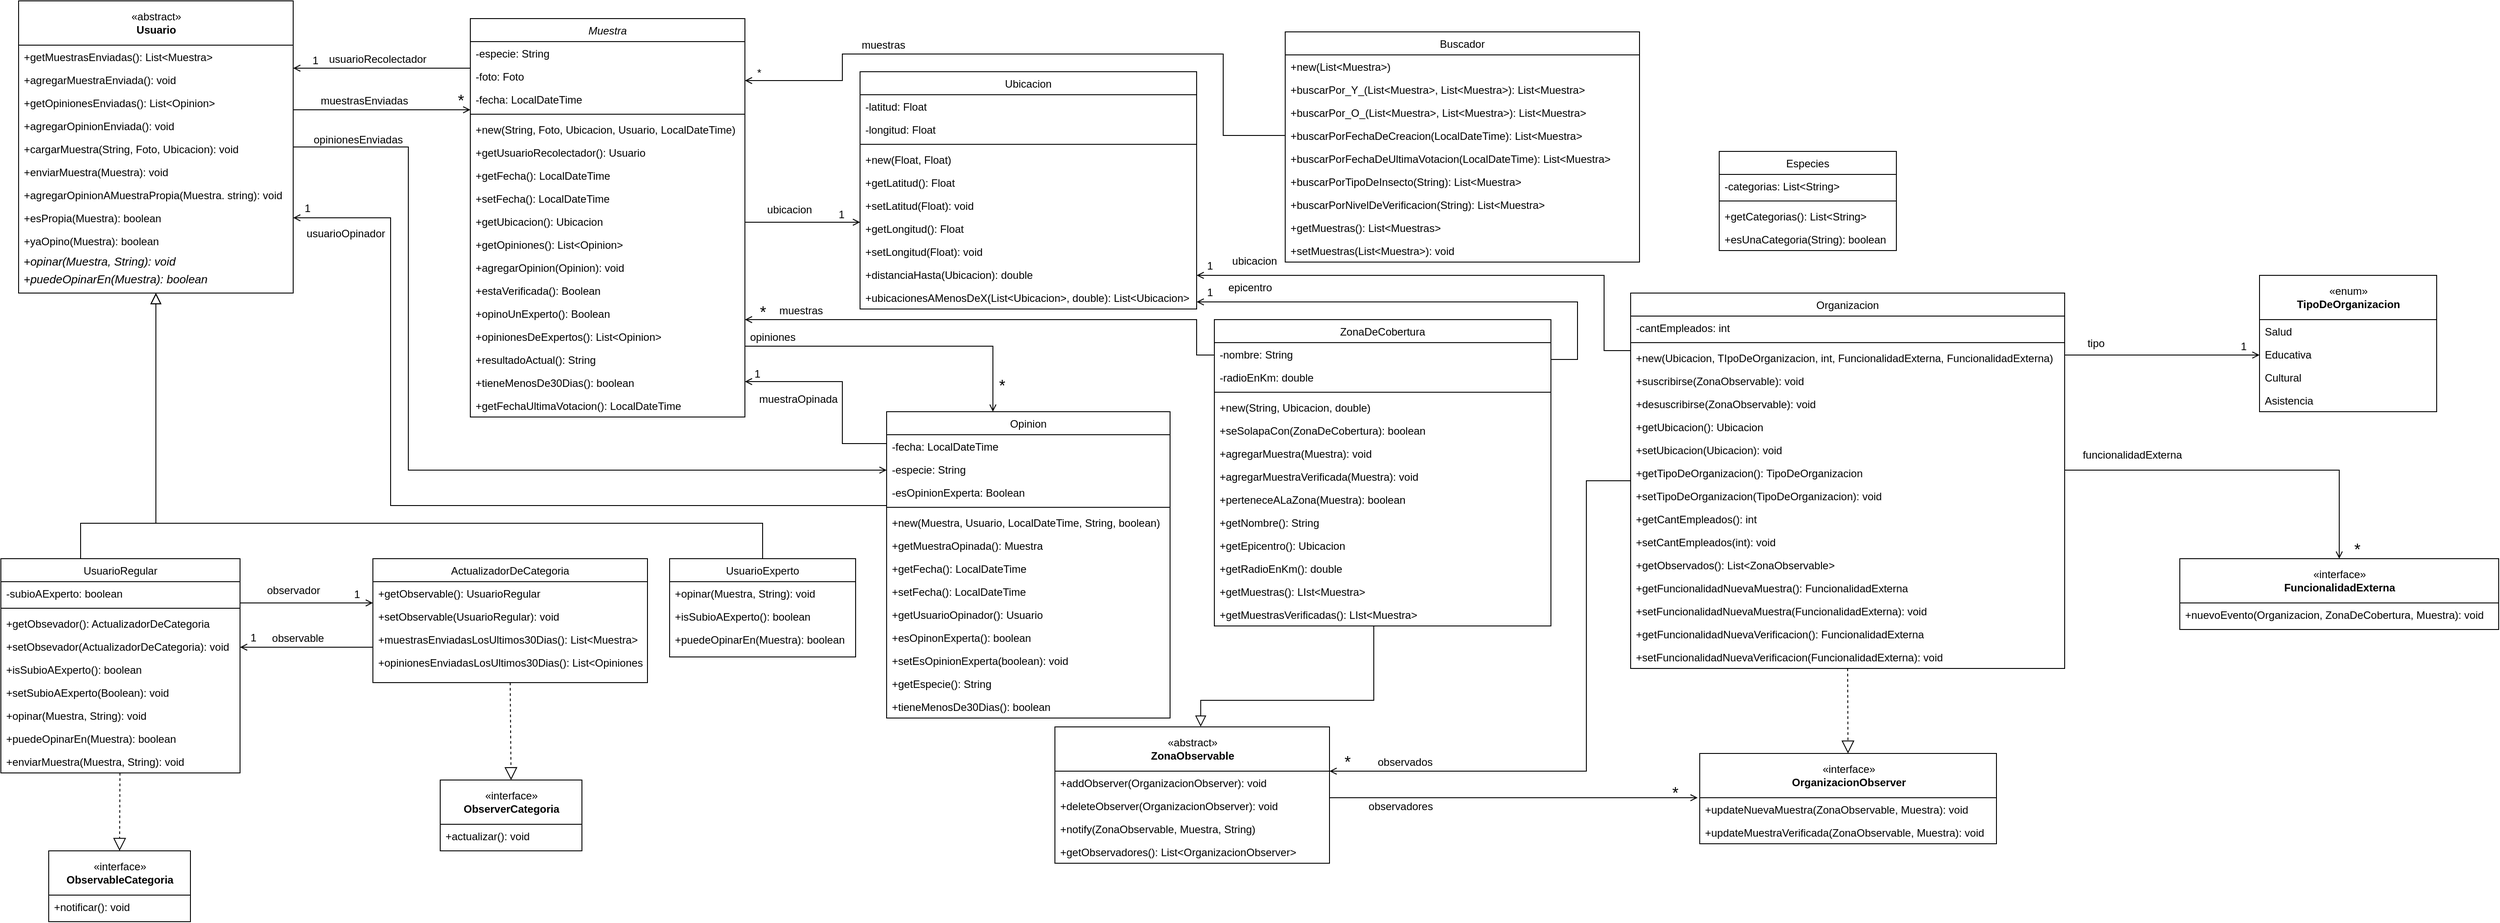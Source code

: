 <mxfile version="20.0.0" type="device"><diagram id="C5RBs43oDa-KdzZeNtuy" name="Page-1"><mxGraphModel dx="2070" dy="946" grid="1" gridSize="10" guides="1" tooltips="1" connect="1" arrows="1" fold="1" page="1" pageScale="1" pageWidth="827" pageHeight="1169" math="0" shadow="0"><root><mxCell id="WIyWlLk6GJQsqaUBKTNV-0"/><mxCell id="WIyWlLk6GJQsqaUBKTNV-1" parent="WIyWlLk6GJQsqaUBKTNV-0"/><mxCell id="zkfFHV4jXpPFQw0GAbJ--0" value="Muestra" style="swimlane;fontStyle=2;align=center;verticalAlign=top;childLayout=stackLayout;horizontal=1;startSize=26;horizontalStack=0;resizeParent=1;resizeLast=0;collapsible=1;marginBottom=0;rounded=0;shadow=0;strokeWidth=1;" parent="WIyWlLk6GJQsqaUBKTNV-1" vertex="1"><mxGeometry x="540" y="30" width="310" height="450" as="geometry"><mxRectangle x="230" y="140" width="160" height="26" as="alternateBounds"/></mxGeometry></mxCell><mxCell id="zkfFHV4jXpPFQw0GAbJ--2" value="-especie: String" style="text;align=left;verticalAlign=top;spacingLeft=4;spacingRight=4;overflow=hidden;rotatable=0;points=[[0,0.5],[1,0.5]];portConstraint=eastwest;rounded=0;shadow=0;html=0;" parent="zkfFHV4jXpPFQw0GAbJ--0" vertex="1"><mxGeometry y="26" width="310" height="26" as="geometry"/></mxCell><mxCell id="zkfFHV4jXpPFQw0GAbJ--3" value="-foto: Foto" style="text;align=left;verticalAlign=top;spacingLeft=4;spacingRight=4;overflow=hidden;rotatable=0;points=[[0,0.5],[1,0.5]];portConstraint=eastwest;rounded=0;shadow=0;html=0;" parent="zkfFHV4jXpPFQw0GAbJ--0" vertex="1"><mxGeometry y="52" width="310" height="26" as="geometry"/></mxCell><mxCell id="m5dPlQjIuWCeXyjNWb1g-69" value="-fecha: LocalDateTime" style="text;align=left;verticalAlign=top;spacingLeft=4;spacingRight=4;overflow=hidden;rotatable=0;points=[[0,0.5],[1,0.5]];portConstraint=eastwest;rounded=0;shadow=0;html=0;" parent="zkfFHV4jXpPFQw0GAbJ--0" vertex="1"><mxGeometry y="78" width="310" height="26" as="geometry"/></mxCell><mxCell id="zkfFHV4jXpPFQw0GAbJ--4" value="" style="line;html=1;strokeWidth=1;align=left;verticalAlign=middle;spacingTop=-1;spacingLeft=3;spacingRight=3;rotatable=0;labelPosition=right;points=[];portConstraint=eastwest;" parent="zkfFHV4jXpPFQw0GAbJ--0" vertex="1"><mxGeometry y="104" width="310" height="8" as="geometry"/></mxCell><mxCell id="m5dPlQjIuWCeXyjNWb1g-82" value="+new(String, Foto, Ubicacion, Usuario, LocalDateTime)" style="text;align=left;verticalAlign=top;spacingLeft=4;spacingRight=4;overflow=hidden;rotatable=0;points=[[0,0.5],[1,0.5]];portConstraint=eastwest;" parent="zkfFHV4jXpPFQw0GAbJ--0" vertex="1"><mxGeometry y="112" width="310" height="26" as="geometry"/></mxCell><mxCell id="zkfFHV4jXpPFQw0GAbJ--5" value="+getUsuarioRecolectador(): Usuario" style="text;align=left;verticalAlign=top;spacingLeft=4;spacingRight=4;overflow=hidden;rotatable=0;points=[[0,0.5],[1,0.5]];portConstraint=eastwest;" parent="zkfFHV4jXpPFQw0GAbJ--0" vertex="1"><mxGeometry y="138" width="310" height="26" as="geometry"/></mxCell><mxCell id="m5dPlQjIuWCeXyjNWb1g-74" value="+getFecha(): LocalDateTime" style="text;align=left;verticalAlign=top;spacingLeft=4;spacingRight=4;overflow=hidden;rotatable=0;points=[[0,0.5],[1,0.5]];portConstraint=eastwest;" parent="zkfFHV4jXpPFQw0GAbJ--0" vertex="1"><mxGeometry y="164" width="310" height="26" as="geometry"/></mxCell><mxCell id="m5dPlQjIuWCeXyjNWb1g-70" value="+setFecha(): LocalDateTime" style="text;align=left;verticalAlign=top;spacingLeft=4;spacingRight=4;overflow=hidden;rotatable=0;points=[[0,0.5],[1,0.5]];portConstraint=eastwest;" parent="zkfFHV4jXpPFQw0GAbJ--0" vertex="1"><mxGeometry y="190" width="310" height="26" as="geometry"/></mxCell><mxCell id="m5dPlQjIuWCeXyjNWb1g-88" value="+getUbicacion(): Ubicacion" style="text;align=left;verticalAlign=top;spacingLeft=4;spacingRight=4;overflow=hidden;rotatable=0;points=[[0,0.5],[1,0.5]];portConstraint=eastwest;" parent="zkfFHV4jXpPFQw0GAbJ--0" vertex="1"><mxGeometry y="216" width="310" height="26" as="geometry"/></mxCell><mxCell id="m5dPlQjIuWCeXyjNWb1g-75" value="+getOpiniones(): List&lt;Opinion&gt;" style="text;align=left;verticalAlign=top;spacingLeft=4;spacingRight=4;overflow=hidden;rotatable=0;points=[[0,0.5],[1,0.5]];portConstraint=eastwest;" parent="zkfFHV4jXpPFQw0GAbJ--0" vertex="1"><mxGeometry y="242" width="310" height="26" as="geometry"/></mxCell><mxCell id="m5dPlQjIuWCeXyjNWb1g-81" value="+agregarOpinion(Opinion): void" style="text;align=left;verticalAlign=top;spacingLeft=4;spacingRight=4;overflow=hidden;rotatable=0;points=[[0,0.5],[1,0.5]];portConstraint=eastwest;" parent="zkfFHV4jXpPFQw0GAbJ--0" vertex="1"><mxGeometry y="268" width="310" height="26" as="geometry"/></mxCell><mxCell id="m5dPlQjIuWCeXyjNWb1g-83" value="+estaVerificada(): Boolean" style="text;align=left;verticalAlign=top;spacingLeft=4;spacingRight=4;overflow=hidden;rotatable=0;points=[[0,0.5],[1,0.5]];portConstraint=eastwest;" parent="zkfFHV4jXpPFQw0GAbJ--0" vertex="1"><mxGeometry y="294" width="310" height="26" as="geometry"/></mxCell><mxCell id="m5dPlQjIuWCeXyjNWb1g-84" value="+opinoUnExperto(): Boolean" style="text;align=left;verticalAlign=top;spacingLeft=4;spacingRight=4;overflow=hidden;rotatable=0;points=[[0,0.5],[1,0.5]];portConstraint=eastwest;" parent="zkfFHV4jXpPFQw0GAbJ--0" vertex="1"><mxGeometry y="320" width="310" height="26" as="geometry"/></mxCell><mxCell id="m5dPlQjIuWCeXyjNWb1g-85" value="+opinionesDeExpertos(): List&lt;Opinion&gt;" style="text;align=left;verticalAlign=top;spacingLeft=4;spacingRight=4;overflow=hidden;rotatable=0;points=[[0,0.5],[1,0.5]];portConstraint=eastwest;" parent="zkfFHV4jXpPFQw0GAbJ--0" vertex="1"><mxGeometry y="346" width="310" height="26" as="geometry"/></mxCell><mxCell id="m5dPlQjIuWCeXyjNWb1g-86" value="+resultadoActual(): String" style="text;align=left;verticalAlign=top;spacingLeft=4;spacingRight=4;overflow=hidden;rotatable=0;points=[[0,0.5],[1,0.5]];portConstraint=eastwest;" parent="zkfFHV4jXpPFQw0GAbJ--0" vertex="1"><mxGeometry y="372" width="310" height="26" as="geometry"/></mxCell><mxCell id="m5dPlQjIuWCeXyjNWb1g-87" value="+tieneMenosDe30Dias(): boolean" style="text;align=left;verticalAlign=top;spacingLeft=4;spacingRight=4;overflow=hidden;rotatable=0;points=[[0,0.5],[1,0.5]];portConstraint=eastwest;" parent="zkfFHV4jXpPFQw0GAbJ--0" vertex="1"><mxGeometry y="398" width="310" height="26" as="geometry"/></mxCell><mxCell id="9d7y4cR884U-DsPYAux--21" value="+getFechaUltimaVotacion(): LocalDateTime" style="text;align=left;verticalAlign=top;spacingLeft=4;spacingRight=4;overflow=hidden;rotatable=0;points=[[0,0.5],[1,0.5]];portConstraint=eastwest;" vertex="1" parent="zkfFHV4jXpPFQw0GAbJ--0"><mxGeometry y="424" width="310" height="26" as="geometry"/></mxCell><mxCell id="zkfFHV4jXpPFQw0GAbJ--6" value="UsuarioRegular" style="swimlane;fontStyle=0;align=center;verticalAlign=top;childLayout=stackLayout;horizontal=1;startSize=26;horizontalStack=0;resizeParent=1;resizeLast=0;collapsible=1;marginBottom=0;rounded=0;shadow=0;strokeWidth=1;" parent="WIyWlLk6GJQsqaUBKTNV-1" vertex="1"><mxGeometry x="10" y="640" width="270" height="242" as="geometry"><mxRectangle x="130" y="380" width="160" height="26" as="alternateBounds"/></mxGeometry></mxCell><mxCell id="zkfFHV4jXpPFQw0GAbJ--7" value="-subioAExperto: boolean" style="text;align=left;verticalAlign=top;spacingLeft=4;spacingRight=4;overflow=hidden;rotatable=0;points=[[0,0.5],[1,0.5]];portConstraint=eastwest;" parent="zkfFHV4jXpPFQw0GAbJ--6" vertex="1"><mxGeometry y="26" width="270" height="26" as="geometry"/></mxCell><mxCell id="zkfFHV4jXpPFQw0GAbJ--9" value="" style="line;html=1;strokeWidth=1;align=left;verticalAlign=middle;spacingTop=-1;spacingLeft=3;spacingRight=3;rotatable=0;labelPosition=right;points=[];portConstraint=eastwest;" parent="zkfFHV4jXpPFQw0GAbJ--6" vertex="1"><mxGeometry y="52" width="270" height="8" as="geometry"/></mxCell><mxCell id="DyNnYt00uPux9dvs3zqM-27" value="+getObsevador(): ActualizadorDeCategoria" style="text;align=left;verticalAlign=top;spacingLeft=4;spacingRight=4;overflow=hidden;rotatable=0;points=[[0,0.5],[1,0.5]];portConstraint=eastwest;" parent="zkfFHV4jXpPFQw0GAbJ--6" vertex="1"><mxGeometry y="60" width="270" height="26" as="geometry"/></mxCell><mxCell id="m5dPlQjIuWCeXyjNWb1g-43" value="+setObsevador(ActualizadorDeCategoria): void" style="text;align=left;verticalAlign=top;spacingLeft=4;spacingRight=4;overflow=hidden;rotatable=0;points=[[0,0.5],[1,0.5]];portConstraint=eastwest;" parent="zkfFHV4jXpPFQw0GAbJ--6" vertex="1"><mxGeometry y="86" width="270" height="26" as="geometry"/></mxCell><mxCell id="m5dPlQjIuWCeXyjNWb1g-45" value="+isSubioAExperto(): boolean" style="text;align=left;verticalAlign=top;spacingLeft=4;spacingRight=4;overflow=hidden;rotatable=0;points=[[0,0.5],[1,0.5]];portConstraint=eastwest;" parent="zkfFHV4jXpPFQw0GAbJ--6" vertex="1"><mxGeometry y="112" width="270" height="26" as="geometry"/></mxCell><mxCell id="m5dPlQjIuWCeXyjNWb1g-46" value="+setSubioAExperto(Boolean): void" style="text;align=left;verticalAlign=top;spacingLeft=4;spacingRight=4;overflow=hidden;rotatable=0;points=[[0,0.5],[1,0.5]];portConstraint=eastwest;" parent="zkfFHV4jXpPFQw0GAbJ--6" vertex="1"><mxGeometry y="138" width="270" height="26" as="geometry"/></mxCell><mxCell id="m5dPlQjIuWCeXyjNWb1g-47" value="+opinar(Muestra, String): void" style="text;align=left;verticalAlign=top;spacingLeft=4;spacingRight=4;overflow=hidden;rotatable=0;points=[[0,0.5],[1,0.5]];portConstraint=eastwest;" parent="zkfFHV4jXpPFQw0GAbJ--6" vertex="1"><mxGeometry y="164" width="270" height="26" as="geometry"/></mxCell><mxCell id="m5dPlQjIuWCeXyjNWb1g-48" value="+puedeOpinarEn(Muestra): boolean" style="text;align=left;verticalAlign=top;spacingLeft=4;spacingRight=4;overflow=hidden;rotatable=0;points=[[0,0.5],[1,0.5]];portConstraint=eastwest;" parent="zkfFHV4jXpPFQw0GAbJ--6" vertex="1"><mxGeometry y="190" width="270" height="26" as="geometry"/></mxCell><mxCell id="m5dPlQjIuWCeXyjNWb1g-49" value="+enviarMuestra(Muestra, String): void" style="text;align=left;verticalAlign=top;spacingLeft=4;spacingRight=4;overflow=hidden;rotatable=0;points=[[0,0.5],[1,0.5]];portConstraint=eastwest;" parent="zkfFHV4jXpPFQw0GAbJ--6" vertex="1"><mxGeometry y="216" width="270" height="26" as="geometry"/></mxCell><mxCell id="zkfFHV4jXpPFQw0GAbJ--12" value="" style="endArrow=block;endSize=10;endFill=0;shadow=0;strokeWidth=1;rounded=0;edgeStyle=elbowEdgeStyle;elbow=vertical;entryX=0.5;entryY=1;entryDx=0;entryDy=0;" parent="WIyWlLk6GJQsqaUBKTNV-1" source="zkfFHV4jXpPFQw0GAbJ--6" target="DyNnYt00uPux9dvs3zqM-0" edge="1"><mxGeometry width="160" relative="1" as="geometry"><mxPoint x="200" y="203" as="sourcePoint"/><mxPoint x="200" y="203" as="targetPoint"/><Array as="points"><mxPoint x="100" y="600"/><mxPoint x="90" y="590"/><mxPoint x="90" y="530"/><mxPoint x="90" y="520"/><mxPoint x="90" y="480"/><mxPoint x="90" y="460"/><mxPoint x="90" y="430"/><mxPoint x="150" y="470"/><mxPoint x="110" y="490"/><mxPoint x="110" y="490"/><mxPoint x="110" y="490"/><mxPoint x="120" y="380"/><mxPoint x="130" y="350"/><mxPoint x="130" y="350"/><mxPoint x="70" y="330"/><mxPoint x="50" y="330"/></Array></mxGeometry></mxCell><mxCell id="zkfFHV4jXpPFQw0GAbJ--13" value="UsuarioExperto" style="swimlane;fontStyle=0;align=center;verticalAlign=top;childLayout=stackLayout;horizontal=1;startSize=26;horizontalStack=0;resizeParent=1;resizeLast=0;collapsible=1;marginBottom=0;rounded=0;shadow=0;strokeWidth=1;" parent="WIyWlLk6GJQsqaUBKTNV-1" vertex="1"><mxGeometry x="765" y="640" width="210" height="111" as="geometry"><mxRectangle x="620" y="540" width="170" height="26" as="alternateBounds"/></mxGeometry></mxCell><mxCell id="DyNnYt00uPux9dvs3zqM-26" value="+opinar(Muestra, String): void" style="text;align=left;verticalAlign=top;spacingLeft=4;spacingRight=4;overflow=hidden;rotatable=0;points=[[0,0.5],[1,0.5]];portConstraint=eastwest;" parent="zkfFHV4jXpPFQw0GAbJ--13" vertex="1"><mxGeometry y="26" width="210" height="26" as="geometry"/></mxCell><mxCell id="m5dPlQjIuWCeXyjNWb1g-67" value="+isSubioAExperto(): boolean" style="text;align=left;verticalAlign=top;spacingLeft=4;spacingRight=4;overflow=hidden;rotatable=0;points=[[0,0.5],[1,0.5]];portConstraint=eastwest;" parent="zkfFHV4jXpPFQw0GAbJ--13" vertex="1"><mxGeometry y="52" width="210" height="26" as="geometry"/></mxCell><mxCell id="m5dPlQjIuWCeXyjNWb1g-68" value="+puedeOpinarEn(Muestra): boolean" style="text;align=left;verticalAlign=top;spacingLeft=4;spacingRight=4;overflow=hidden;rotatable=0;points=[[0,0.5],[1,0.5]];portConstraint=eastwest;" parent="zkfFHV4jXpPFQw0GAbJ--13" vertex="1"><mxGeometry y="78" width="210" height="26" as="geometry"/></mxCell><mxCell id="zkfFHV4jXpPFQw0GAbJ--16" value="" style="endArrow=block;endSize=10;endFill=0;shadow=0;strokeWidth=1;rounded=0;edgeStyle=elbowEdgeStyle;elbow=vertical;" parent="WIyWlLk6GJQsqaUBKTNV-1" source="zkfFHV4jXpPFQw0GAbJ--13" target="DyNnYt00uPux9dvs3zqM-0" edge="1"><mxGeometry width="160" relative="1" as="geometry"><mxPoint x="210" y="373" as="sourcePoint"/><mxPoint x="310" y="271" as="targetPoint"/><Array as="points"><mxPoint x="460" y="600"/><mxPoint x="470" y="530"/><mxPoint x="470" y="520"/><mxPoint x="460" y="480"/><mxPoint x="185" y="460"/><mxPoint x="380" y="460"/><mxPoint x="520" y="430"/><mxPoint x="185" y="430"/><mxPoint x="170" y="460"/><mxPoint x="185" y="490"/><mxPoint x="185" y="440"/><mxPoint x="180" y="490"/><mxPoint x="115" y="380"/><mxPoint x="120" y="380"/><mxPoint x="130" y="380"/><mxPoint x="130" y="350"/><mxPoint x="140" y="350"/><mxPoint x="140" y="330"/><mxPoint x="120" y="330"/><mxPoint x="120" y="320"/><mxPoint x="110" y="330"/></Array></mxGeometry></mxCell><mxCell id="zkfFHV4jXpPFQw0GAbJ--17" value="Especies" style="swimlane;fontStyle=0;align=center;verticalAlign=top;childLayout=stackLayout;horizontal=1;startSize=26;horizontalStack=0;resizeParent=1;resizeLast=0;collapsible=1;marginBottom=0;rounded=0;shadow=0;strokeWidth=1;" parent="WIyWlLk6GJQsqaUBKTNV-1" vertex="1"><mxGeometry x="1950" y="180" width="200" height="112" as="geometry"><mxRectangle x="550" y="140" width="160" height="26" as="alternateBounds"/></mxGeometry></mxCell><mxCell id="zkfFHV4jXpPFQw0GAbJ--22" value="-categorias: List&lt;String&gt;" style="text;align=left;verticalAlign=top;spacingLeft=4;spacingRight=4;overflow=hidden;rotatable=0;points=[[0,0.5],[1,0.5]];portConstraint=eastwest;rounded=0;shadow=0;html=0;" parent="zkfFHV4jXpPFQw0GAbJ--17" vertex="1"><mxGeometry y="26" width="200" height="26" as="geometry"/></mxCell><mxCell id="zkfFHV4jXpPFQw0GAbJ--23" value="" style="line;html=1;strokeWidth=1;align=left;verticalAlign=middle;spacingTop=-1;spacingLeft=3;spacingRight=3;rotatable=0;labelPosition=right;points=[];portConstraint=eastwest;" parent="zkfFHV4jXpPFQw0GAbJ--17" vertex="1"><mxGeometry y="52" width="200" height="8" as="geometry"/></mxCell><mxCell id="zkfFHV4jXpPFQw0GAbJ--25" value="+getCategorias(): List&lt;String&gt;" style="text;align=left;verticalAlign=top;spacingLeft=4;spacingRight=4;overflow=hidden;rotatable=0;points=[[0,0.5],[1,0.5]];portConstraint=eastwest;" parent="zkfFHV4jXpPFQw0GAbJ--17" vertex="1"><mxGeometry y="60" width="200" height="26" as="geometry"/></mxCell><mxCell id="m5dPlQjIuWCeXyjNWb1g-71" value="+esUnaCategoria(String): boolean" style="text;align=left;verticalAlign=top;spacingLeft=4;spacingRight=4;overflow=hidden;rotatable=0;points=[[0,0.5],[1,0.5]];portConstraint=eastwest;" parent="zkfFHV4jXpPFQw0GAbJ--17" vertex="1"><mxGeometry y="86" width="200" height="26" as="geometry"/></mxCell><mxCell id="DyNnYt00uPux9dvs3zqM-0" value="" style="swimlane;fontStyle=0;align=center;verticalAlign=top;childLayout=stackLayout;horizontal=1;startSize=0;horizontalStack=0;resizeParent=1;resizeLast=0;collapsible=1;marginBottom=0;rounded=0;shadow=0;strokeWidth=1;" parent="WIyWlLk6GJQsqaUBKTNV-1" vertex="1"><mxGeometry x="30" y="10" width="310" height="330" as="geometry"><mxRectangle x="550" y="140" width="160" height="26" as="alternateBounds"/></mxGeometry></mxCell><mxCell id="m5dPlQjIuWCeXyjNWb1g-3" value="«abstract»&lt;br&gt;&lt;b&gt;Usuario&lt;/b&gt;" style="html=1;" parent="DyNnYt00uPux9dvs3zqM-0" vertex="1"><mxGeometry width="310" height="50" as="geometry"/></mxCell><mxCell id="m5dPlQjIuWCeXyjNWb1g-6" value="+getMuestrasEnviadas(): List&lt;Muestra&gt;" style="text;align=left;verticalAlign=top;spacingLeft=4;spacingRight=4;overflow=hidden;rotatable=0;points=[[0,0.5],[1,0.5]];portConstraint=eastwest;" parent="DyNnYt00uPux9dvs3zqM-0" vertex="1"><mxGeometry y="50" width="310" height="26" as="geometry"/></mxCell><mxCell id="m5dPlQjIuWCeXyjNWb1g-7" value="+agregarMuestraEnviada(): void" style="text;align=left;verticalAlign=top;spacingLeft=4;spacingRight=4;overflow=hidden;rotatable=0;points=[[0,0.5],[1,0.5]];portConstraint=eastwest;" parent="DyNnYt00uPux9dvs3zqM-0" vertex="1"><mxGeometry y="76" width="310" height="26" as="geometry"/></mxCell><mxCell id="m5dPlQjIuWCeXyjNWb1g-8" value="+getOpinionesEnviadas(): List&lt;Opinion&gt;" style="text;align=left;verticalAlign=top;spacingLeft=4;spacingRight=4;overflow=hidden;rotatable=0;points=[[0,0.5],[1,0.5]];portConstraint=eastwest;" parent="DyNnYt00uPux9dvs3zqM-0" vertex="1"><mxGeometry y="102" width="310" height="26" as="geometry"/></mxCell><mxCell id="m5dPlQjIuWCeXyjNWb1g-9" value="+agregarOpinionEnviada(): void" style="text;align=left;verticalAlign=top;spacingLeft=4;spacingRight=4;overflow=hidden;rotatable=0;points=[[0,0.5],[1,0.5]];portConstraint=eastwest;" parent="DyNnYt00uPux9dvs3zqM-0" vertex="1"><mxGeometry y="128" width="310" height="26" as="geometry"/></mxCell><mxCell id="m5dPlQjIuWCeXyjNWb1g-11" value="+cargarMuestra(String, Foto, Ubicacion): void " style="text;align=left;verticalAlign=top;spacingLeft=4;spacingRight=4;overflow=hidden;rotatable=0;points=[[0,0.5],[1,0.5]];portConstraint=eastwest;" parent="DyNnYt00uPux9dvs3zqM-0" vertex="1"><mxGeometry y="154" width="310" height="26" as="geometry"/></mxCell><mxCell id="DyNnYt00uPux9dvs3zqM-28" value="+enviarMuestra(Muestra): void" style="text;align=left;verticalAlign=top;spacingLeft=4;spacingRight=4;overflow=hidden;rotatable=0;points=[[0,0.5],[1,0.5]];portConstraint=eastwest;" parent="DyNnYt00uPux9dvs3zqM-0" vertex="1"><mxGeometry y="180" width="310" height="26" as="geometry"/></mxCell><mxCell id="m5dPlQjIuWCeXyjNWb1g-12" value="+agregarOpinionAMuestraPropia(Muestra. string): void" style="text;align=left;verticalAlign=top;spacingLeft=4;spacingRight=4;overflow=hidden;rotatable=0;points=[[0,0.5],[1,0.5]];portConstraint=eastwest;" parent="DyNnYt00uPux9dvs3zqM-0" vertex="1"><mxGeometry y="206" width="310" height="26" as="geometry"/></mxCell><mxCell id="m5dPlQjIuWCeXyjNWb1g-24" value="+esPropia(Muestra): boolean" style="text;align=left;verticalAlign=top;spacingLeft=4;spacingRight=4;overflow=hidden;rotatable=0;points=[[0,0.5],[1,0.5]];portConstraint=eastwest;" parent="DyNnYt00uPux9dvs3zqM-0" vertex="1"><mxGeometry y="232" width="310" height="26" as="geometry"/></mxCell><mxCell id="m5dPlQjIuWCeXyjNWb1g-25" value="+yaOpino(Muestra): boolean" style="text;align=left;verticalAlign=top;spacingLeft=4;spacingRight=4;overflow=hidden;rotatable=0;points=[[0,0.5],[1,0.5]];portConstraint=eastwest;" parent="DyNnYt00uPux9dvs3zqM-0" vertex="1"><mxGeometry y="258" width="310" height="26" as="geometry"/></mxCell><mxCell id="m5dPlQjIuWCeXyjNWb1g-20" value="&lt;span style=&quot;&quot;&gt;&lt;i&gt;&lt;font style=&quot;font-size: 13px;&quot;&gt;&amp;nbsp;+opinar(Muestra, String): void&lt;/font&gt;&lt;/i&gt;&lt;/span&gt;" style="text;html=1;align=left;verticalAlign=middle;resizable=0;points=[];autosize=1;strokeColor=none;fillColor=none;" parent="DyNnYt00uPux9dvs3zqM-0" vertex="1"><mxGeometry y="284" width="310" height="20" as="geometry"/></mxCell><mxCell id="m5dPlQjIuWCeXyjNWb1g-22" value="&lt;span style=&quot;&quot;&gt;&lt;i&gt;&lt;font style=&quot;font-size: 13px;&quot;&gt;&amp;nbsp;+puedeOpinarEn(Muestra): boolean&lt;/font&gt;&lt;/i&gt;&lt;/span&gt;" style="text;html=1;align=left;verticalAlign=middle;resizable=0;points=[];autosize=1;strokeColor=none;fillColor=none;" parent="DyNnYt00uPux9dvs3zqM-0" vertex="1"><mxGeometry y="304" width="310" height="20" as="geometry"/></mxCell><mxCell id="DyNnYt00uPux9dvs3zqM-9" value="" style="endArrow=open;shadow=0;strokeWidth=1;rounded=0;endFill=1;edgeStyle=elbowEdgeStyle;elbow=vertical;" parent="WIyWlLk6GJQsqaUBKTNV-1" source="zkfFHV4jXpPFQw0GAbJ--0" edge="1"><mxGeometry x="0.5" y="41" relative="1" as="geometry"><mxPoint x="540" y="86" as="sourcePoint"/><mxPoint x="340" y="86.001" as="targetPoint"/><mxPoint x="-40" y="32" as="offset"/></mxGeometry></mxCell><mxCell id="DyNnYt00uPux9dvs3zqM-10" value="1" style="resizable=0;align=right;verticalAlign=bottom;labelBackgroundColor=none;fontSize=12;" parent="DyNnYt00uPux9dvs3zqM-9" connectable="0" vertex="1"><mxGeometry x="1" relative="1" as="geometry"><mxPoint x="30" as="offset"/></mxGeometry></mxCell><mxCell id="DyNnYt00uPux9dvs3zqM-12" value="usuarioRecolectador" style="text;html=1;resizable=0;points=[];;align=center;verticalAlign=middle;labelBackgroundColor=none;rounded=0;shadow=0;strokeWidth=1;fontSize=12;" parent="WIyWlLk6GJQsqaUBKTNV-1" vertex="1" connectable="0"><mxGeometry x="430" y="79" as="geometry"><mxPoint x="5" y="-3" as="offset"/></mxGeometry></mxCell><mxCell id="DyNnYt00uPux9dvs3zqM-15" value="Ubicacion" style="swimlane;fontStyle=0;align=center;verticalAlign=top;childLayout=stackLayout;horizontal=1;startSize=26;horizontalStack=0;resizeParent=1;resizeLast=0;collapsible=1;marginBottom=0;rounded=0;shadow=0;strokeWidth=1;" parent="WIyWlLk6GJQsqaUBKTNV-1" vertex="1"><mxGeometry x="980" y="90" width="380" height="268" as="geometry"><mxRectangle x="550" y="140" width="160" height="26" as="alternateBounds"/></mxGeometry></mxCell><mxCell id="DyNnYt00uPux9dvs3zqM-16" value="-latitud: Float" style="text;align=left;verticalAlign=top;spacingLeft=4;spacingRight=4;overflow=hidden;rotatable=0;points=[[0,0.5],[1,0.5]];portConstraint=eastwest;rounded=0;shadow=0;html=0;" parent="DyNnYt00uPux9dvs3zqM-15" vertex="1"><mxGeometry y="26" width="380" height="26" as="geometry"/></mxCell><mxCell id="DyNnYt00uPux9dvs3zqM-19" value="-longitud: Float" style="text;align=left;verticalAlign=top;spacingLeft=4;spacingRight=4;overflow=hidden;rotatable=0;points=[[0,0.5],[1,0.5]];portConstraint=eastwest;rounded=0;shadow=0;html=0;" parent="DyNnYt00uPux9dvs3zqM-15" vertex="1"><mxGeometry y="52" width="380" height="26" as="geometry"/></mxCell><mxCell id="DyNnYt00uPux9dvs3zqM-17" value="" style="line;html=1;strokeWidth=1;align=left;verticalAlign=middle;spacingTop=-1;spacingLeft=3;spacingRight=3;rotatable=0;labelPosition=right;points=[];portConstraint=eastwest;" parent="DyNnYt00uPux9dvs3zqM-15" vertex="1"><mxGeometry y="78" width="380" height="8" as="geometry"/></mxCell><mxCell id="DyNnYt00uPux9dvs3zqM-18" value="+new(Float, Float)" style="text;align=left;verticalAlign=top;spacingLeft=4;spacingRight=4;overflow=hidden;rotatable=0;points=[[0,0.5],[1,0.5]];portConstraint=eastwest;" parent="DyNnYt00uPux9dvs3zqM-15" vertex="1"><mxGeometry y="86" width="380" height="26" as="geometry"/></mxCell><mxCell id="DyNnYt00uPux9dvs3zqM-20" value="+getLatitud(): Float" style="text;align=left;verticalAlign=top;spacingLeft=4;spacingRight=4;overflow=hidden;rotatable=0;points=[[0,0.5],[1,0.5]];portConstraint=eastwest;" parent="DyNnYt00uPux9dvs3zqM-15" vertex="1"><mxGeometry y="112" width="380" height="26" as="geometry"/></mxCell><mxCell id="m5dPlQjIuWCeXyjNWb1g-121" value="+setLatitud(Float): void" style="text;align=left;verticalAlign=top;spacingLeft=4;spacingRight=4;overflow=hidden;rotatable=0;points=[[0,0.5],[1,0.5]];portConstraint=eastwest;" parent="DyNnYt00uPux9dvs3zqM-15" vertex="1"><mxGeometry y="138" width="380" height="26" as="geometry"/></mxCell><mxCell id="DyNnYt00uPux9dvs3zqM-21" value="+getLongitud(): Float" style="text;align=left;verticalAlign=top;spacingLeft=4;spacingRight=4;overflow=hidden;rotatable=0;points=[[0,0.5],[1,0.5]];portConstraint=eastwest;" parent="DyNnYt00uPux9dvs3zqM-15" vertex="1"><mxGeometry y="164" width="380" height="26" as="geometry"/></mxCell><mxCell id="m5dPlQjIuWCeXyjNWb1g-122" value="+setLongitud(Float): void" style="text;align=left;verticalAlign=top;spacingLeft=4;spacingRight=4;overflow=hidden;rotatable=0;points=[[0,0.5],[1,0.5]];portConstraint=eastwest;" parent="DyNnYt00uPux9dvs3zqM-15" vertex="1"><mxGeometry y="190" width="380" height="26" as="geometry"/></mxCell><mxCell id="m5dPlQjIuWCeXyjNWb1g-123" value="+distanciaHasta(Ubicacion): double" style="text;align=left;verticalAlign=top;spacingLeft=4;spacingRight=4;overflow=hidden;rotatable=0;points=[[0,0.5],[1,0.5]];portConstraint=eastwest;" parent="DyNnYt00uPux9dvs3zqM-15" vertex="1"><mxGeometry y="216" width="380" height="26" as="geometry"/></mxCell><mxCell id="m5dPlQjIuWCeXyjNWb1g-124" value="+ubicacionesAMenosDeX(List&lt;Ubicacion&gt;, double): List&lt;Ubicacion&gt;" style="text;align=left;verticalAlign=top;spacingLeft=4;spacingRight=4;overflow=hidden;rotatable=0;points=[[0,0.5],[1,0.5]];portConstraint=eastwest;" parent="DyNnYt00uPux9dvs3zqM-15" vertex="1"><mxGeometry y="242" width="380" height="26" as="geometry"/></mxCell><mxCell id="DyNnYt00uPux9dvs3zqM-22" value="" style="endArrow=open;shadow=0;strokeWidth=1;rounded=0;endFill=1;edgeStyle=elbowEdgeStyle;elbow=vertical;" parent="WIyWlLk6GJQsqaUBKTNV-1" source="zkfFHV4jXpPFQw0GAbJ--0" target="DyNnYt00uPux9dvs3zqM-15" edge="1"><mxGeometry x="0.5" y="41" relative="1" as="geometry"><mxPoint x="860.0" y="120.18" as="sourcePoint"/><mxPoint x="890" y="100" as="targetPoint"/><mxPoint x="-40" y="32" as="offset"/><Array as="points"><mxPoint x="930" y="260"/><mxPoint x="1060" y="130"/><mxPoint x="990" y="70"/><mxPoint x="920" y="60"/><mxPoint x="920" y="80"/><mxPoint x="910" y="120"/><mxPoint x="930" y="90"/><mxPoint x="920.4" y="120"/><mxPoint x="840.4" y="110"/><mxPoint x="910.4" y="140"/><mxPoint x="890.4" y="140"/><mxPoint x="950.4" y="140"/><mxPoint x="1130.4" y="130"/><mxPoint x="1130.4" y="150"/><mxPoint x="1040.4" y="150"/><mxPoint x="900.4" y="90"/><mxPoint x="910.4" y="110"/><mxPoint x="730.4" y="190"/><mxPoint x="980.4" y="140"/><mxPoint x="740.4" y="210"/><mxPoint x="820.4" y="140"/><mxPoint x="770.4" y="160"/><mxPoint x="660.4" y="240"/><mxPoint x="640.4" y="240"/><mxPoint x="640.4" y="240"/></Array></mxGeometry></mxCell><mxCell id="DyNnYt00uPux9dvs3zqM-23" value="1" style="resizable=0;align=right;verticalAlign=bottom;labelBackgroundColor=none;fontSize=12;" parent="DyNnYt00uPux9dvs3zqM-22" connectable="0" vertex="1"><mxGeometry x="1" relative="1" as="geometry"><mxPoint x="-16" as="offset"/></mxGeometry></mxCell><mxCell id="DyNnYt00uPux9dvs3zqM-24" value="ubicacion" style="text;html=1;resizable=0;points=[];;align=center;verticalAlign=middle;labelBackgroundColor=none;rounded=0;shadow=0;strokeWidth=1;fontSize=12;" parent="DyNnYt00uPux9dvs3zqM-22" vertex="1" connectable="0"><mxGeometry x="0.5" y="49" relative="1" as="geometry"><mxPoint x="-48" y="35" as="offset"/></mxGeometry></mxCell><mxCell id="m5dPlQjIuWCeXyjNWb1g-0" value="" style="swimlane;fontStyle=0;align=center;verticalAlign=top;childLayout=stackLayout;horizontal=1;startSize=0;horizontalStack=0;resizeParent=1;resizeLast=0;collapsible=1;marginBottom=0;rounded=0;shadow=0;strokeWidth=1;" parent="WIyWlLk6GJQsqaUBKTNV-1" vertex="1"><mxGeometry x="506" y="890" width="160" height="80" as="geometry"><mxRectangle x="340" y="380" width="170" height="26" as="alternateBounds"/></mxGeometry></mxCell><mxCell id="m5dPlQjIuWCeXyjNWb1g-1" value="«interface»&lt;br&gt;&lt;b&gt;ObserverCategoria&lt;/b&gt;" style="html=1;" parent="m5dPlQjIuWCeXyjNWb1g-0" vertex="1"><mxGeometry width="160" height="50" as="geometry"/></mxCell><mxCell id="m5dPlQjIuWCeXyjNWb1g-2" value="+actualizar(): void" style="text;align=left;verticalAlign=top;spacingLeft=4;spacingRight=4;overflow=hidden;rotatable=0;points=[[0,0.5],[1,0.5]];portConstraint=eastwest;" parent="m5dPlQjIuWCeXyjNWb1g-0" vertex="1"><mxGeometry y="50" width="160" height="26" as="geometry"/></mxCell><mxCell id="m5dPlQjIuWCeXyjNWb1g-26" value="" style="swimlane;fontStyle=0;align=center;verticalAlign=top;childLayout=stackLayout;horizontal=1;startSize=0;horizontalStack=0;resizeParent=1;resizeLast=0;collapsible=1;marginBottom=0;rounded=0;shadow=0;strokeWidth=1;" parent="WIyWlLk6GJQsqaUBKTNV-1" vertex="1"><mxGeometry x="64" y="970" width="160" height="80" as="geometry"><mxRectangle x="340" y="380" width="170" height="26" as="alternateBounds"/></mxGeometry></mxCell><mxCell id="m5dPlQjIuWCeXyjNWb1g-27" value="«interface»&lt;br&gt;&lt;b&gt;ObservableCategoria&lt;/b&gt;" style="html=1;" parent="m5dPlQjIuWCeXyjNWb1g-26" vertex="1"><mxGeometry width="160" height="50" as="geometry"/></mxCell><mxCell id="m5dPlQjIuWCeXyjNWb1g-28" value="+notificar(): void" style="text;align=left;verticalAlign=top;spacingLeft=4;spacingRight=4;overflow=hidden;rotatable=0;points=[[0,0.5],[1,0.5]];portConstraint=eastwest;" parent="m5dPlQjIuWCeXyjNWb1g-26" vertex="1"><mxGeometry y="50" width="160" height="26" as="geometry"/></mxCell><mxCell id="m5dPlQjIuWCeXyjNWb1g-29" value="" style="endArrow=block;dashed=1;endFill=0;endSize=12;html=1;rounded=0;fontSize=12;entryX=0.5;entryY=0;entryDx=0;entryDy=0;" parent="WIyWlLk6GJQsqaUBKTNV-1" source="zkfFHV4jXpPFQw0GAbJ--6" target="m5dPlQjIuWCeXyjNWb1g-27" edge="1"><mxGeometry width="160" relative="1" as="geometry"><mxPoint x="370" y="500" as="sourcePoint"/><mxPoint x="530" y="500" as="targetPoint"/></mxGeometry></mxCell><mxCell id="m5dPlQjIuWCeXyjNWb1g-30" value="ActualizadorDeCategoria" style="swimlane;fontStyle=0;align=center;verticalAlign=top;childLayout=stackLayout;horizontal=1;startSize=26;horizontalStack=0;resizeParent=1;resizeLast=0;collapsible=1;marginBottom=0;rounded=0;shadow=0;strokeWidth=1;" parent="WIyWlLk6GJQsqaUBKTNV-1" vertex="1"><mxGeometry x="430" y="640" width="310" height="140" as="geometry"><mxRectangle x="550" y="140" width="160" height="26" as="alternateBounds"/></mxGeometry></mxCell><mxCell id="m5dPlQjIuWCeXyjNWb1g-34" value="+getObservable(): UsuarioRegular" style="text;align=left;verticalAlign=top;spacingLeft=4;spacingRight=4;overflow=hidden;rotatable=0;points=[[0,0.5],[1,0.5]];portConstraint=eastwest;" parent="m5dPlQjIuWCeXyjNWb1g-30" vertex="1"><mxGeometry y="26" width="310" height="26" as="geometry"/></mxCell><mxCell id="m5dPlQjIuWCeXyjNWb1g-55" value="+setObservable(UsuarioRegular): void" style="text;align=left;verticalAlign=top;spacingLeft=4;spacingRight=4;overflow=hidden;rotatable=0;points=[[0,0.5],[1,0.5]];portConstraint=eastwest;" parent="m5dPlQjIuWCeXyjNWb1g-30" vertex="1"><mxGeometry y="52" width="310" height="26" as="geometry"/></mxCell><mxCell id="m5dPlQjIuWCeXyjNWb1g-35" value="+muestrasEnviadasLosUltimos30Dias(): List&lt;Muestra&gt;" style="text;align=left;verticalAlign=top;spacingLeft=4;spacingRight=4;overflow=hidden;rotatable=0;points=[[0,0.5],[1,0.5]];portConstraint=eastwest;" parent="m5dPlQjIuWCeXyjNWb1g-30" vertex="1"><mxGeometry y="78" width="310" height="26" as="geometry"/></mxCell><mxCell id="m5dPlQjIuWCeXyjNWb1g-36" value="+opinionesEnviadasLosUltimos30Dias(): List&lt;Opiniones&gt;" style="text;align=left;verticalAlign=top;spacingLeft=4;spacingRight=4;overflow=hidden;rotatable=0;points=[[0,0.5],[1,0.5]];portConstraint=eastwest;" parent="m5dPlQjIuWCeXyjNWb1g-30" vertex="1"><mxGeometry y="104" width="310" height="26" as="geometry"/></mxCell><mxCell id="m5dPlQjIuWCeXyjNWb1g-37" value="" style="endArrow=block;dashed=1;endFill=0;endSize=12;html=1;rounded=0;fontSize=12;exitX=0.5;exitY=1;exitDx=0;exitDy=0;entryX=0.5;entryY=0;entryDx=0;entryDy=0;" parent="WIyWlLk6GJQsqaUBKTNV-1" source="m5dPlQjIuWCeXyjNWb1g-30" target="m5dPlQjIuWCeXyjNWb1g-1" edge="1"><mxGeometry width="160" relative="1" as="geometry"><mxPoint x="620" y="830" as="sourcePoint"/><mxPoint x="620" y="870" as="targetPoint"/></mxGeometry></mxCell><mxCell id="m5dPlQjIuWCeXyjNWb1g-39" value="" style="endArrow=open;shadow=0;strokeWidth=1;rounded=0;endFill=1;edgeStyle=elbowEdgeStyle;elbow=vertical;exitX=1;exitY=0.923;exitDx=0;exitDy=0;exitPerimeter=0;" parent="WIyWlLk6GJQsqaUBKTNV-1" source="zkfFHV4jXpPFQw0GAbJ--7" target="m5dPlQjIuWCeXyjNWb1g-30" edge="1"><mxGeometry x="0.5" y="41" relative="1" as="geometry"><mxPoint x="210" y="580" as="sourcePoint"/><mxPoint x="440" y="680" as="targetPoint"/><mxPoint x="-40" y="32" as="offset"/><Array as="points"><mxPoint x="390" y="690"/><mxPoint x="350" y="600"/><mxPoint x="210" y="690"/><mxPoint x="340" y="670"/><mxPoint x="210" y="680"/></Array></mxGeometry></mxCell><mxCell id="m5dPlQjIuWCeXyjNWb1g-40" value="1" style="resizable=0;align=right;verticalAlign=bottom;labelBackgroundColor=none;fontSize=12;" parent="m5dPlQjIuWCeXyjNWb1g-39" connectable="0" vertex="1"><mxGeometry x="1" relative="1" as="geometry"><mxPoint x="-13" y="-1" as="offset"/></mxGeometry></mxCell><mxCell id="m5dPlQjIuWCeXyjNWb1g-41" value="observador" style="text;html=1;align=center;verticalAlign=middle;resizable=0;points=[];autosize=1;strokeColor=none;fillColor=none;fontSize=12;" parent="WIyWlLk6GJQsqaUBKTNV-1" vertex="1"><mxGeometry x="300" y="665.5" width="80" height="20" as="geometry"/></mxCell><mxCell id="m5dPlQjIuWCeXyjNWb1g-56" value="" style="endArrow=open;shadow=0;strokeWidth=1;rounded=0;endFill=1;edgeStyle=elbowEdgeStyle;elbow=vertical;" parent="WIyWlLk6GJQsqaUBKTNV-1" source="m5dPlQjIuWCeXyjNWb1g-30" target="zkfFHV4jXpPFQw0GAbJ--6" edge="1"><mxGeometry x="0.5" y="41" relative="1" as="geometry"><mxPoint x="530" y="640.408" as="sourcePoint"/><mxPoint x="380" y="640.408" as="targetPoint"/><mxPoint x="-40" y="32" as="offset"/><Array as="points"><mxPoint x="370" y="740"/><mxPoint x="340" y="640"/></Array></mxGeometry></mxCell><mxCell id="m5dPlQjIuWCeXyjNWb1g-57" value="1" style="resizable=0;align=right;verticalAlign=bottom;labelBackgroundColor=none;fontSize=12;" parent="m5dPlQjIuWCeXyjNWb1g-56" connectable="0" vertex="1"><mxGeometry x="1" relative="1" as="geometry"><mxPoint x="20" y="-2" as="offset"/></mxGeometry></mxCell><mxCell id="m5dPlQjIuWCeXyjNWb1g-58" value="observable" style="text;html=1;align=center;verticalAlign=middle;resizable=0;points=[];autosize=1;strokeColor=none;fillColor=none;fontSize=12;" parent="WIyWlLk6GJQsqaUBKTNV-1" vertex="1"><mxGeometry x="310" y="720" width="70" height="20" as="geometry"/></mxCell><mxCell id="m5dPlQjIuWCeXyjNWb1g-60" value="" style="endArrow=open;shadow=0;strokeWidth=1;rounded=0;endFill=1;edgeStyle=elbowEdgeStyle;elbow=vertical;exitX=1;exitY=0.5;exitDx=0;exitDy=0;" parent="WIyWlLk6GJQsqaUBKTNV-1" source="m5dPlQjIuWCeXyjNWb1g-6" target="zkfFHV4jXpPFQw0GAbJ--0" edge="1"><mxGeometry x="0.5" y="41" relative="1" as="geometry"><mxPoint x="380" y="230" as="sourcePoint"/><mxPoint x="470" y="130" as="targetPoint"/><mxPoint x="-40" y="32" as="offset"/><Array as="points"><mxPoint x="400" y="133"/><mxPoint x="360" y="300"/><mxPoint x="490" y="280"/><mxPoint x="360" y="290"/></Array></mxGeometry></mxCell><mxCell id="m5dPlQjIuWCeXyjNWb1g-61" value="" style="resizable=0;align=right;verticalAlign=bottom;labelBackgroundColor=none;fontSize=12;" parent="m5dPlQjIuWCeXyjNWb1g-60" connectable="0" vertex="1"><mxGeometry x="1" relative="1" as="geometry"><mxPoint x="-13" y="-1" as="offset"/></mxGeometry></mxCell><mxCell id="m5dPlQjIuWCeXyjNWb1g-65" value="muestrasEnviadas" style="text;html=1;align=center;verticalAlign=middle;resizable=0;points=[];autosize=1;strokeColor=none;fillColor=none;fontSize=12;" parent="WIyWlLk6GJQsqaUBKTNV-1" vertex="1"><mxGeometry x="365" y="113" width="110" height="20" as="geometry"/></mxCell><mxCell id="m5dPlQjIuWCeXyjNWb1g-66" value="&lt;font style=&quot;font-size: 18px;&quot;&gt;*&lt;/font&gt;" style="text;html=1;align=center;verticalAlign=middle;resizable=0;points=[];autosize=1;strokeColor=none;fillColor=none;fontSize=12;" parent="WIyWlLk6GJQsqaUBKTNV-1" vertex="1"><mxGeometry x="519" y="113" width="20" height="20" as="geometry"/></mxCell><mxCell id="m5dPlQjIuWCeXyjNWb1g-76" value="Opinion" style="swimlane;fontStyle=0;align=center;verticalAlign=top;childLayout=stackLayout;horizontal=1;startSize=26;horizontalStack=0;resizeParent=1;resizeLast=0;collapsible=1;marginBottom=0;rounded=0;shadow=0;strokeWidth=1;" parent="WIyWlLk6GJQsqaUBKTNV-1" vertex="1"><mxGeometry x="1010" y="474" width="320" height="346" as="geometry"><mxRectangle x="550" y="140" width="160" height="26" as="alternateBounds"/></mxGeometry></mxCell><mxCell id="m5dPlQjIuWCeXyjNWb1g-77" value="-fecha: LocalDateTime" style="text;align=left;verticalAlign=top;spacingLeft=4;spacingRight=4;overflow=hidden;rotatable=0;points=[[0,0.5],[1,0.5]];portConstraint=eastwest;rounded=0;shadow=0;html=0;" parent="m5dPlQjIuWCeXyjNWb1g-76" vertex="1"><mxGeometry y="26" width="320" height="26" as="geometry"/></mxCell><mxCell id="m5dPlQjIuWCeXyjNWb1g-112" value="-especie: String" style="text;align=left;verticalAlign=top;spacingLeft=4;spacingRight=4;overflow=hidden;rotatable=0;points=[[0,0.5],[1,0.5]];portConstraint=eastwest;rounded=0;shadow=0;html=0;" parent="m5dPlQjIuWCeXyjNWb1g-76" vertex="1"><mxGeometry y="52" width="320" height="26" as="geometry"/></mxCell><mxCell id="m5dPlQjIuWCeXyjNWb1g-113" value="-esOpinionExperta: Boolean" style="text;align=left;verticalAlign=top;spacingLeft=4;spacingRight=4;overflow=hidden;rotatable=0;points=[[0,0.5],[1,0.5]];portConstraint=eastwest;rounded=0;shadow=0;html=0;" parent="m5dPlQjIuWCeXyjNWb1g-76" vertex="1"><mxGeometry y="78" width="320" height="26" as="geometry"/></mxCell><mxCell id="m5dPlQjIuWCeXyjNWb1g-78" value="" style="line;html=1;strokeWidth=1;align=left;verticalAlign=middle;spacingTop=-1;spacingLeft=3;spacingRight=3;rotatable=0;labelPosition=right;points=[];portConstraint=eastwest;" parent="m5dPlQjIuWCeXyjNWb1g-76" vertex="1"><mxGeometry y="104" width="320" height="8" as="geometry"/></mxCell><mxCell id="m5dPlQjIuWCeXyjNWb1g-116" value="+new(Muestra, Usuario, LocalDateTime, String, boolean)" style="text;align=left;verticalAlign=top;spacingLeft=4;spacingRight=4;overflow=hidden;rotatable=0;points=[[0,0.5],[1,0.5]];portConstraint=eastwest;" parent="m5dPlQjIuWCeXyjNWb1g-76" vertex="1"><mxGeometry y="112" width="320" height="26" as="geometry"/></mxCell><mxCell id="m5dPlQjIuWCeXyjNWb1g-79" value="+getMuestraOpinada(): Muestra" style="text;align=left;verticalAlign=top;spacingLeft=4;spacingRight=4;overflow=hidden;rotatable=0;points=[[0,0.5],[1,0.5]];portConstraint=eastwest;" parent="m5dPlQjIuWCeXyjNWb1g-76" vertex="1"><mxGeometry y="138" width="320" height="26" as="geometry"/></mxCell><mxCell id="m5dPlQjIuWCeXyjNWb1g-80" value="+getFecha(): LocalDateTime" style="text;align=left;verticalAlign=top;spacingLeft=4;spacingRight=4;overflow=hidden;rotatable=0;points=[[0,0.5],[1,0.5]];portConstraint=eastwest;" parent="m5dPlQjIuWCeXyjNWb1g-76" vertex="1"><mxGeometry y="164" width="320" height="26" as="geometry"/></mxCell><mxCell id="m5dPlQjIuWCeXyjNWb1g-114" value="+setFecha(): LocalDateTime" style="text;align=left;verticalAlign=top;spacingLeft=4;spacingRight=4;overflow=hidden;rotatable=0;points=[[0,0.5],[1,0.5]];portConstraint=eastwest;" parent="m5dPlQjIuWCeXyjNWb1g-76" vertex="1"><mxGeometry y="190" width="320" height="26" as="geometry"/></mxCell><mxCell id="m5dPlQjIuWCeXyjNWb1g-115" value="+getUsuarioOpinador(): Usuario" style="text;align=left;verticalAlign=top;spacingLeft=4;spacingRight=4;overflow=hidden;rotatable=0;points=[[0,0.5],[1,0.5]];portConstraint=eastwest;" parent="m5dPlQjIuWCeXyjNWb1g-76" vertex="1"><mxGeometry y="216" width="320" height="26" as="geometry"/></mxCell><mxCell id="m5dPlQjIuWCeXyjNWb1g-117" value="+esOpinonExperta(): boolean" style="text;align=left;verticalAlign=top;spacingLeft=4;spacingRight=4;overflow=hidden;rotatable=0;points=[[0,0.5],[1,0.5]];portConstraint=eastwest;" parent="m5dPlQjIuWCeXyjNWb1g-76" vertex="1"><mxGeometry y="242" width="320" height="26" as="geometry"/></mxCell><mxCell id="m5dPlQjIuWCeXyjNWb1g-118" value="+setEsOpinionExperta(boolean): void" style="text;align=left;verticalAlign=top;spacingLeft=4;spacingRight=4;overflow=hidden;rotatable=0;points=[[0,0.5],[1,0.5]];portConstraint=eastwest;" parent="m5dPlQjIuWCeXyjNWb1g-76" vertex="1"><mxGeometry y="268" width="320" height="26" as="geometry"/></mxCell><mxCell id="m5dPlQjIuWCeXyjNWb1g-119" value="+getEspecie(): String" style="text;align=left;verticalAlign=top;spacingLeft=4;spacingRight=4;overflow=hidden;rotatable=0;points=[[0,0.5],[1,0.5]];portConstraint=eastwest;" parent="m5dPlQjIuWCeXyjNWb1g-76" vertex="1"><mxGeometry y="294" width="320" height="26" as="geometry"/></mxCell><mxCell id="m5dPlQjIuWCeXyjNWb1g-120" value="+tieneMenosDe30Dias(): boolean" style="text;align=left;verticalAlign=top;spacingLeft=4;spacingRight=4;overflow=hidden;rotatable=0;points=[[0,0.5],[1,0.5]];portConstraint=eastwest;" parent="m5dPlQjIuWCeXyjNWb1g-76" vertex="1"><mxGeometry y="320" width="320" height="26" as="geometry"/></mxCell><mxCell id="m5dPlQjIuWCeXyjNWb1g-89" value="" style="endArrow=open;shadow=0;strokeWidth=1;rounded=0;endFill=1;edgeStyle=orthogonalEdgeStyle;elbow=vertical;" parent="WIyWlLk6GJQsqaUBKTNV-1" source="zkfFHV4jXpPFQw0GAbJ--0" target="m5dPlQjIuWCeXyjNWb1g-76" edge="1"><mxGeometry x="0.5" y="41" relative="1" as="geometry"><mxPoint x="880" y="130" as="sourcePoint"/><mxPoint x="1000.0" y="280" as="targetPoint"/><mxPoint x="-40" y="32" as="offset"/><Array as="points"><mxPoint x="1130" y="400"/></Array></mxGeometry></mxCell><mxCell id="m5dPlQjIuWCeXyjNWb1g-90" value="" style="resizable=0;align=right;verticalAlign=bottom;labelBackgroundColor=none;fontSize=12;" parent="m5dPlQjIuWCeXyjNWb1g-89" connectable="0" vertex="1"><mxGeometry x="1" relative="1" as="geometry"><mxPoint x="-16" as="offset"/></mxGeometry></mxCell><mxCell id="m5dPlQjIuWCeXyjNWb1g-91" value="opiniones" style="text;html=1;resizable=0;points=[];;align=center;verticalAlign=middle;labelBackgroundColor=none;rounded=0;shadow=0;strokeWidth=1;fontSize=12;" parent="m5dPlQjIuWCeXyjNWb1g-89" vertex="1" connectable="0"><mxGeometry x="0.5" y="49" relative="1" as="geometry"><mxPoint x="-235" y="39" as="offset"/></mxGeometry></mxCell><mxCell id="m5dPlQjIuWCeXyjNWb1g-92" value="*" style="text;html=1;align=center;verticalAlign=middle;resizable=0;points=[];autosize=1;strokeColor=none;fillColor=none;fontSize=18;" parent="WIyWlLk6GJQsqaUBKTNV-1" vertex="1"><mxGeometry x="1130" y="430" width="20" height="30" as="geometry"/></mxCell><mxCell id="m5dPlQjIuWCeXyjNWb1g-93" value="" style="endArrow=open;shadow=0;strokeWidth=1;rounded=0;endFill=1;edgeStyle=orthogonalEdgeStyle;elbow=vertical;" parent="WIyWlLk6GJQsqaUBKTNV-1" source="m5dPlQjIuWCeXyjNWb1g-76" target="zkfFHV4jXpPFQw0GAbJ--0" edge="1"><mxGeometry x="0.5" y="41" relative="1" as="geometry"><mxPoint x="519" y="260.589" as="sourcePoint"/><mxPoint x="870" y="150" as="targetPoint"/><mxPoint x="-40" y="32" as="offset"/><Array as="points"><mxPoint x="960" y="510"/><mxPoint x="960" y="440"/></Array></mxGeometry></mxCell><mxCell id="m5dPlQjIuWCeXyjNWb1g-94" value="1" style="resizable=0;align=right;verticalAlign=bottom;labelBackgroundColor=none;fontSize=12;" parent="m5dPlQjIuWCeXyjNWb1g-93" connectable="0" vertex="1"><mxGeometry x="1" relative="1" as="geometry"><mxPoint x="19" as="offset"/></mxGeometry></mxCell><mxCell id="m5dPlQjIuWCeXyjNWb1g-96" value="muestraOpinada" style="text;html=1;align=center;verticalAlign=middle;resizable=0;points=[];autosize=1;strokeColor=none;fillColor=none;fontSize=12;" parent="WIyWlLk6GJQsqaUBKTNV-1" vertex="1"><mxGeometry x="860" y="450" width="100" height="20" as="geometry"/></mxCell><mxCell id="m5dPlQjIuWCeXyjNWb1g-102" value="" style="endArrow=open;shadow=0;strokeWidth=1;rounded=0;endFill=1;edgeStyle=orthogonalEdgeStyle;elbow=vertical;" parent="WIyWlLk6GJQsqaUBKTNV-1" source="DyNnYt00uPux9dvs3zqM-0" target="m5dPlQjIuWCeXyjNWb1g-76" edge="1"><mxGeometry x="0.5" y="41" relative="1" as="geometry"><mxPoint x="370" y="180" as="sourcePoint"/><mxPoint x="940" y="460" as="targetPoint"/><mxPoint x="-40" y="32" as="offset"/><Array as="points"><mxPoint x="470" y="175"/><mxPoint x="470" y="540"/></Array></mxGeometry></mxCell><mxCell id="m5dPlQjIuWCeXyjNWb1g-103" value="" style="resizable=0;align=right;verticalAlign=bottom;labelBackgroundColor=none;fontSize=12;" parent="m5dPlQjIuWCeXyjNWb1g-102" connectable="0" vertex="1"><mxGeometry x="1" relative="1" as="geometry"><mxPoint x="-13" y="-1" as="offset"/></mxGeometry></mxCell><mxCell id="m5dPlQjIuWCeXyjNWb1g-104" value="&lt;span style=&quot;font-size: 12px; text-align: left;&quot;&gt;opinionesEnviadas&lt;/span&gt;" style="text;html=1;align=center;verticalAlign=middle;resizable=0;points=[];autosize=1;strokeColor=none;fillColor=none;fontSize=18;" parent="WIyWlLk6GJQsqaUBKTNV-1" vertex="1"><mxGeometry x="353" y="150" width="120" height="30" as="geometry"/></mxCell><mxCell id="m5dPlQjIuWCeXyjNWb1g-107" value="" style="endArrow=open;shadow=0;strokeWidth=1;rounded=0;endFill=1;edgeStyle=orthogonalEdgeStyle;elbow=vertical;entryX=1;entryY=0.5;entryDx=0;entryDy=0;" parent="WIyWlLk6GJQsqaUBKTNV-1" source="m5dPlQjIuWCeXyjNWb1g-76" target="m5dPlQjIuWCeXyjNWb1g-24" edge="1"><mxGeometry x="0.5" y="41" relative="1" as="geometry"><mxPoint x="950" y="439.059" as="sourcePoint"/><mxPoint x="320" y="194" as="targetPoint"/><mxPoint x="-40" y="32" as="offset"/><Array as="points"><mxPoint x="450" y="580"/><mxPoint x="450" y="255"/></Array></mxGeometry></mxCell><mxCell id="m5dPlQjIuWCeXyjNWb1g-108" value="" style="resizable=0;align=right;verticalAlign=bottom;labelBackgroundColor=none;fontSize=12;" parent="m5dPlQjIuWCeXyjNWb1g-107" connectable="0" vertex="1"><mxGeometry x="1" relative="1" as="geometry"><mxPoint x="-13" y="-1" as="offset"/></mxGeometry></mxCell><mxCell id="m5dPlQjIuWCeXyjNWb1g-109" value="&lt;span style=&quot;font-size: 12px; text-align: left;&quot;&gt;usuarioOpinador&lt;/span&gt;" style="text;html=1;align=center;verticalAlign=middle;resizable=0;points=[];autosize=1;strokeColor=none;fillColor=none;fontSize=18;" parent="WIyWlLk6GJQsqaUBKTNV-1" vertex="1"><mxGeometry x="349" y="256" width="100" height="30" as="geometry"/></mxCell><mxCell id="m5dPlQjIuWCeXyjNWb1g-111" value="1" style="resizable=0;align=right;verticalAlign=bottom;labelBackgroundColor=none;fontSize=12;" parent="WIyWlLk6GJQsqaUBKTNV-1" connectable="0" vertex="1"><mxGeometry x="359.118" y="241.059" as="geometry"><mxPoint x="2" y="12" as="offset"/></mxGeometry></mxCell><mxCell id="m5dPlQjIuWCeXyjNWb1g-125" value="ZonaDeCobertura" style="swimlane;fontStyle=0;align=center;verticalAlign=top;childLayout=stackLayout;horizontal=1;startSize=26;horizontalStack=0;resizeParent=1;resizeLast=0;collapsible=1;marginBottom=0;rounded=0;shadow=0;strokeWidth=1;" parent="WIyWlLk6GJQsqaUBKTNV-1" vertex="1"><mxGeometry x="1380" y="370" width="380" height="346" as="geometry"><mxRectangle x="550" y="140" width="160" height="26" as="alternateBounds"/></mxGeometry></mxCell><mxCell id="m5dPlQjIuWCeXyjNWb1g-126" value="-nombre: String" style="text;align=left;verticalAlign=top;spacingLeft=4;spacingRight=4;overflow=hidden;rotatable=0;points=[[0,0.5],[1,0.5]];portConstraint=eastwest;rounded=0;shadow=0;html=0;" parent="m5dPlQjIuWCeXyjNWb1g-125" vertex="1"><mxGeometry y="26" width="380" height="26" as="geometry"/></mxCell><mxCell id="m5dPlQjIuWCeXyjNWb1g-127" value="-radioEnKm: double" style="text;align=left;verticalAlign=top;spacingLeft=4;spacingRight=4;overflow=hidden;rotatable=0;points=[[0,0.5],[1,0.5]];portConstraint=eastwest;rounded=0;shadow=0;html=0;" parent="m5dPlQjIuWCeXyjNWb1g-125" vertex="1"><mxGeometry y="52" width="380" height="26" as="geometry"/></mxCell><mxCell id="m5dPlQjIuWCeXyjNWb1g-128" value="" style="line;html=1;strokeWidth=1;align=left;verticalAlign=middle;spacingTop=-1;spacingLeft=3;spacingRight=3;rotatable=0;labelPosition=right;points=[];portConstraint=eastwest;" parent="m5dPlQjIuWCeXyjNWb1g-125" vertex="1"><mxGeometry y="78" width="380" height="8" as="geometry"/></mxCell><mxCell id="m5dPlQjIuWCeXyjNWb1g-129" value="+new(String, Ubicacion, double)" style="text;align=left;verticalAlign=top;spacingLeft=4;spacingRight=4;overflow=hidden;rotatable=0;points=[[0,0.5],[1,0.5]];portConstraint=eastwest;" parent="m5dPlQjIuWCeXyjNWb1g-125" vertex="1"><mxGeometry y="86" width="380" height="26" as="geometry"/></mxCell><mxCell id="m5dPlQjIuWCeXyjNWb1g-130" value="+seSolapaCon(ZonaDeCobertura): boolean" style="text;align=left;verticalAlign=top;spacingLeft=4;spacingRight=4;overflow=hidden;rotatable=0;points=[[0,0.5],[1,0.5]];portConstraint=eastwest;" parent="m5dPlQjIuWCeXyjNWb1g-125" vertex="1"><mxGeometry y="112" width="380" height="26" as="geometry"/></mxCell><mxCell id="m5dPlQjIuWCeXyjNWb1g-131" value="+agregarMuestra(Muestra): void" style="text;align=left;verticalAlign=top;spacingLeft=4;spacingRight=4;overflow=hidden;rotatable=0;points=[[0,0.5],[1,0.5]];portConstraint=eastwest;" parent="m5dPlQjIuWCeXyjNWb1g-125" vertex="1"><mxGeometry y="138" width="380" height="26" as="geometry"/></mxCell><mxCell id="m5dPlQjIuWCeXyjNWb1g-132" value="+agregarMuestraVerificada(Muestra): void" style="text;align=left;verticalAlign=top;spacingLeft=4;spacingRight=4;overflow=hidden;rotatable=0;points=[[0,0.5],[1,0.5]];portConstraint=eastwest;" parent="m5dPlQjIuWCeXyjNWb1g-125" vertex="1"><mxGeometry y="164" width="380" height="26" as="geometry"/></mxCell><mxCell id="m5dPlQjIuWCeXyjNWb1g-133" value="+perteneceALaZona(Muestra): boolean" style="text;align=left;verticalAlign=top;spacingLeft=4;spacingRight=4;overflow=hidden;rotatable=0;points=[[0,0.5],[1,0.5]];portConstraint=eastwest;" parent="m5dPlQjIuWCeXyjNWb1g-125" vertex="1"><mxGeometry y="190" width="380" height="26" as="geometry"/></mxCell><mxCell id="m5dPlQjIuWCeXyjNWb1g-134" value="+getNombre(): String" style="text;align=left;verticalAlign=top;spacingLeft=4;spacingRight=4;overflow=hidden;rotatable=0;points=[[0,0.5],[1,0.5]];portConstraint=eastwest;" parent="m5dPlQjIuWCeXyjNWb1g-125" vertex="1"><mxGeometry y="216" width="380" height="26" as="geometry"/></mxCell><mxCell id="m5dPlQjIuWCeXyjNWb1g-234" value="+getEpicentro(): Ubicacion" style="text;align=left;verticalAlign=top;spacingLeft=4;spacingRight=4;overflow=hidden;rotatable=0;points=[[0,0.5],[1,0.5]];portConstraint=eastwest;" parent="m5dPlQjIuWCeXyjNWb1g-125" vertex="1"><mxGeometry y="242" width="380" height="26" as="geometry"/></mxCell><mxCell id="m5dPlQjIuWCeXyjNWb1g-236" value="+getRadioEnKm(): double" style="text;align=left;verticalAlign=top;spacingLeft=4;spacingRight=4;overflow=hidden;rotatable=0;points=[[0,0.5],[1,0.5]];portConstraint=eastwest;" parent="m5dPlQjIuWCeXyjNWb1g-125" vertex="1"><mxGeometry y="268" width="380" height="26" as="geometry"/></mxCell><mxCell id="m5dPlQjIuWCeXyjNWb1g-237" value="+getMuestras(): LIst&lt;Muestra&gt;" style="text;align=left;verticalAlign=top;spacingLeft=4;spacingRight=4;overflow=hidden;rotatable=0;points=[[0,0.5],[1,0.5]];portConstraint=eastwest;" parent="m5dPlQjIuWCeXyjNWb1g-125" vertex="1"><mxGeometry y="294" width="380" height="26" as="geometry"/></mxCell><mxCell id="m5dPlQjIuWCeXyjNWb1g-238" value="+getMuestrasVerificadas(): LIst&lt;Muestra&gt;" style="text;align=left;verticalAlign=top;spacingLeft=4;spacingRight=4;overflow=hidden;rotatable=0;points=[[0,0.5],[1,0.5]];portConstraint=eastwest;" parent="m5dPlQjIuWCeXyjNWb1g-125" vertex="1"><mxGeometry y="320" width="380" height="26" as="geometry"/></mxCell><mxCell id="m5dPlQjIuWCeXyjNWb1g-137" value="" style="swimlane;fontStyle=0;align=center;verticalAlign=top;childLayout=stackLayout;horizontal=1;startSize=0;horizontalStack=0;resizeParent=1;resizeLast=0;collapsible=1;marginBottom=0;rounded=0;shadow=0;strokeWidth=1;" parent="WIyWlLk6GJQsqaUBKTNV-1" vertex="1"><mxGeometry x="1200" y="830" width="310" height="154" as="geometry"><mxRectangle x="340" y="380" width="170" height="26" as="alternateBounds"/></mxGeometry></mxCell><mxCell id="m5dPlQjIuWCeXyjNWb1g-138" value="«abstract»&lt;br&gt;&lt;b&gt;ZonaObservable&lt;/b&gt;" style="html=1;" parent="m5dPlQjIuWCeXyjNWb1g-137" vertex="1"><mxGeometry width="310" height="50" as="geometry"/></mxCell><mxCell id="m5dPlQjIuWCeXyjNWb1g-139" value="+addObserver(OrganizacionObserver): void" style="text;align=left;verticalAlign=top;spacingLeft=4;spacingRight=4;overflow=hidden;rotatable=0;points=[[0,0.5],[1,0.5]];portConstraint=eastwest;" parent="m5dPlQjIuWCeXyjNWb1g-137" vertex="1"><mxGeometry y="50" width="310" height="26" as="geometry"/></mxCell><mxCell id="m5dPlQjIuWCeXyjNWb1g-208" value="+deleteObserver(OrganizacionObserver): void" style="text;align=left;verticalAlign=top;spacingLeft=4;spacingRight=4;overflow=hidden;rotatable=0;points=[[0,0.5],[1,0.5]];portConstraint=eastwest;" parent="m5dPlQjIuWCeXyjNWb1g-137" vertex="1"><mxGeometry y="76" width="310" height="26" as="geometry"/></mxCell><mxCell id="m5dPlQjIuWCeXyjNWb1g-209" value="+notify(ZonaObservable, Muestra, String)" style="text;align=left;verticalAlign=top;spacingLeft=4;spacingRight=4;overflow=hidden;rotatable=0;points=[[0,0.5],[1,0.5]];portConstraint=eastwest;" parent="m5dPlQjIuWCeXyjNWb1g-137" vertex="1"><mxGeometry y="102" width="310" height="26" as="geometry"/></mxCell><mxCell id="m5dPlQjIuWCeXyjNWb1g-210" value="+getObservadores(): List&lt;OrganizacionObserver&gt;" style="text;align=left;verticalAlign=top;spacingLeft=4;spacingRight=4;overflow=hidden;rotatable=0;points=[[0,0.5],[1,0.5]];portConstraint=eastwest;" parent="m5dPlQjIuWCeXyjNWb1g-137" vertex="1"><mxGeometry y="128" width="310" height="26" as="geometry"/></mxCell><mxCell id="m5dPlQjIuWCeXyjNWb1g-140" value="" style="swimlane;fontStyle=0;align=center;verticalAlign=top;childLayout=stackLayout;horizontal=1;startSize=0;horizontalStack=0;resizeParent=1;resizeLast=0;collapsible=1;marginBottom=0;rounded=0;shadow=0;strokeWidth=1;" parent="WIyWlLk6GJQsqaUBKTNV-1" vertex="1"><mxGeometry x="1928" y="860" width="335" height="102" as="geometry"><mxRectangle x="340" y="380" width="170" height="26" as="alternateBounds"/></mxGeometry></mxCell><mxCell id="m5dPlQjIuWCeXyjNWb1g-141" value="«interface»&lt;br&gt;&lt;b&gt;OrganizacionObserver&lt;/b&gt;" style="html=1;" parent="m5dPlQjIuWCeXyjNWb1g-140" vertex="1"><mxGeometry width="335" height="50" as="geometry"/></mxCell><mxCell id="m5dPlQjIuWCeXyjNWb1g-142" value="+updateNuevaMuestra(ZonaObservable, Muestra): void" style="text;align=left;verticalAlign=top;spacingLeft=4;spacingRight=4;overflow=hidden;rotatable=0;points=[[0,0.5],[1,0.5]];portConstraint=eastwest;" parent="m5dPlQjIuWCeXyjNWb1g-140" vertex="1"><mxGeometry y="50" width="335" height="26" as="geometry"/></mxCell><mxCell id="m5dPlQjIuWCeXyjNWb1g-143" value="+updateMuestraVerificada(ZonaObservable, Muestra): void" style="text;align=left;verticalAlign=top;spacingLeft=4;spacingRight=4;overflow=hidden;rotatable=0;points=[[0,0.5],[1,0.5]];portConstraint=eastwest;" parent="m5dPlQjIuWCeXyjNWb1g-140" vertex="1"><mxGeometry y="76" width="335" height="26" as="geometry"/></mxCell><mxCell id="m5dPlQjIuWCeXyjNWb1g-144" value="Organizacion" style="swimlane;fontStyle=0;align=center;verticalAlign=top;childLayout=stackLayout;horizontal=1;startSize=26;horizontalStack=0;resizeParent=1;resizeLast=0;collapsible=1;marginBottom=0;rounded=0;shadow=0;strokeWidth=1;" parent="WIyWlLk6GJQsqaUBKTNV-1" vertex="1"><mxGeometry x="1850" y="340" width="490" height="424" as="geometry"><mxRectangle x="550" y="140" width="160" height="26" as="alternateBounds"/></mxGeometry></mxCell><mxCell id="m5dPlQjIuWCeXyjNWb1g-145" value="-cantEmpleados: int" style="text;align=left;verticalAlign=top;spacingLeft=4;spacingRight=4;overflow=hidden;rotatable=0;points=[[0,0.5],[1,0.5]];portConstraint=eastwest;rounded=0;shadow=0;html=0;" parent="m5dPlQjIuWCeXyjNWb1g-144" vertex="1"><mxGeometry y="26" width="490" height="26" as="geometry"/></mxCell><mxCell id="m5dPlQjIuWCeXyjNWb1g-147" value="" style="line;html=1;strokeWidth=1;align=left;verticalAlign=middle;spacingTop=-1;spacingLeft=3;spacingRight=3;rotatable=0;labelPosition=right;points=[];portConstraint=eastwest;" parent="m5dPlQjIuWCeXyjNWb1g-144" vertex="1"><mxGeometry y="52" width="490" height="8" as="geometry"/></mxCell><mxCell id="m5dPlQjIuWCeXyjNWb1g-148" value="+new(Ubicacion, TIpoDeOrganizacion, int, FuncionalidadExterna, FuncionalidadExterna)" style="text;align=left;verticalAlign=top;spacingLeft=4;spacingRight=4;overflow=hidden;rotatable=0;points=[[0,0.5],[1,0.5]];portConstraint=eastwest;" parent="m5dPlQjIuWCeXyjNWb1g-144" vertex="1"><mxGeometry y="60" width="490" height="26" as="geometry"/></mxCell><mxCell id="m5dPlQjIuWCeXyjNWb1g-149" value="+suscribirse(ZonaObservable): void" style="text;align=left;verticalAlign=top;spacingLeft=4;spacingRight=4;overflow=hidden;rotatable=0;points=[[0,0.5],[1,0.5]];portConstraint=eastwest;" parent="m5dPlQjIuWCeXyjNWb1g-144" vertex="1"><mxGeometry y="86" width="490" height="26" as="geometry"/></mxCell><mxCell id="m5dPlQjIuWCeXyjNWb1g-150" value="+desuscribirse(ZonaObservable): void" style="text;align=left;verticalAlign=top;spacingLeft=4;spacingRight=4;overflow=hidden;rotatable=0;points=[[0,0.5],[1,0.5]];portConstraint=eastwest;" parent="m5dPlQjIuWCeXyjNWb1g-144" vertex="1"><mxGeometry y="112" width="490" height="26" as="geometry"/></mxCell><mxCell id="m5dPlQjIuWCeXyjNWb1g-151" value="+getUbicacion(): Ubicacion" style="text;align=left;verticalAlign=top;spacingLeft=4;spacingRight=4;overflow=hidden;rotatable=0;points=[[0,0.5],[1,0.5]];portConstraint=eastwest;" parent="m5dPlQjIuWCeXyjNWb1g-144" vertex="1"><mxGeometry y="138" width="490" height="26" as="geometry"/></mxCell><mxCell id="m5dPlQjIuWCeXyjNWb1g-152" value="+setUbicacion(Ubicacion): void" style="text;align=left;verticalAlign=top;spacingLeft=4;spacingRight=4;overflow=hidden;rotatable=0;points=[[0,0.5],[1,0.5]];portConstraint=eastwest;" parent="m5dPlQjIuWCeXyjNWb1g-144" vertex="1"><mxGeometry y="164" width="490" height="26" as="geometry"/></mxCell><mxCell id="m5dPlQjIuWCeXyjNWb1g-153" value="+getTipoDeOrganizacion(): TipoDeOrganizacion" style="text;align=left;verticalAlign=top;spacingLeft=4;spacingRight=4;overflow=hidden;rotatable=0;points=[[0,0.5],[1,0.5]];portConstraint=eastwest;" parent="m5dPlQjIuWCeXyjNWb1g-144" vertex="1"><mxGeometry y="190" width="490" height="26" as="geometry"/></mxCell><mxCell id="m5dPlQjIuWCeXyjNWb1g-154" value="+setTipoDeOrganizacion(TipoDeOrganizacion): void" style="text;align=left;verticalAlign=top;spacingLeft=4;spacingRight=4;overflow=hidden;rotatable=0;points=[[0,0.5],[1,0.5]];portConstraint=eastwest;" parent="m5dPlQjIuWCeXyjNWb1g-144" vertex="1"><mxGeometry y="216" width="490" height="26" as="geometry"/></mxCell><mxCell id="m5dPlQjIuWCeXyjNWb1g-188" value="+getCantEmpleados(): int" style="text;align=left;verticalAlign=top;spacingLeft=4;spacingRight=4;overflow=hidden;rotatable=0;points=[[0,0.5],[1,0.5]];portConstraint=eastwest;" parent="m5dPlQjIuWCeXyjNWb1g-144" vertex="1"><mxGeometry y="242" width="490" height="26" as="geometry"/></mxCell><mxCell id="m5dPlQjIuWCeXyjNWb1g-189" value="+setCantEmpleados(int): void" style="text;align=left;verticalAlign=top;spacingLeft=4;spacingRight=4;overflow=hidden;rotatable=0;points=[[0,0.5],[1,0.5]];portConstraint=eastwest;" parent="m5dPlQjIuWCeXyjNWb1g-144" vertex="1"><mxGeometry y="268" width="490" height="26" as="geometry"/></mxCell><mxCell id="m5dPlQjIuWCeXyjNWb1g-190" value="+getObservados(): List&lt;ZonaObservable&gt;" style="text;align=left;verticalAlign=top;spacingLeft=4;spacingRight=4;overflow=hidden;rotatable=0;points=[[0,0.5],[1,0.5]];portConstraint=eastwest;" parent="m5dPlQjIuWCeXyjNWb1g-144" vertex="1"><mxGeometry y="294" width="490" height="26" as="geometry"/></mxCell><mxCell id="m5dPlQjIuWCeXyjNWb1g-191" value="+getFuncionalidadNuevaMuestra(): FuncionalidadExterna" style="text;align=left;verticalAlign=top;spacingLeft=4;spacingRight=4;overflow=hidden;rotatable=0;points=[[0,0.5],[1,0.5]];portConstraint=eastwest;" parent="m5dPlQjIuWCeXyjNWb1g-144" vertex="1"><mxGeometry y="320" width="490" height="26" as="geometry"/></mxCell><mxCell id="m5dPlQjIuWCeXyjNWb1g-192" value="+setFuncionalidadNuevaMuestra(FuncionalidadExterna): void" style="text;align=left;verticalAlign=top;spacingLeft=4;spacingRight=4;overflow=hidden;rotatable=0;points=[[0,0.5],[1,0.5]];portConstraint=eastwest;" parent="m5dPlQjIuWCeXyjNWb1g-144" vertex="1"><mxGeometry y="346" width="490" height="26" as="geometry"/></mxCell><mxCell id="m5dPlQjIuWCeXyjNWb1g-193" value="+getFuncionalidadNuevaVerificacion(): FuncionalidadExterna" style="text;align=left;verticalAlign=top;spacingLeft=4;spacingRight=4;overflow=hidden;rotatable=0;points=[[0,0.5],[1,0.5]];portConstraint=eastwest;" parent="m5dPlQjIuWCeXyjNWb1g-144" vertex="1"><mxGeometry y="372" width="490" height="26" as="geometry"/></mxCell><mxCell id="m5dPlQjIuWCeXyjNWb1g-194" value="+setFuncionalidadNuevaVerificacion(FuncionalidadExterna): void" style="text;align=left;verticalAlign=top;spacingLeft=4;spacingRight=4;overflow=hidden;rotatable=0;points=[[0,0.5],[1,0.5]];portConstraint=eastwest;" parent="m5dPlQjIuWCeXyjNWb1g-144" vertex="1"><mxGeometry y="398" width="490" height="26" as="geometry"/></mxCell><mxCell id="m5dPlQjIuWCeXyjNWb1g-155" value="" style="endArrow=block;dashed=1;endFill=0;endSize=12;html=1;rounded=0;fontSize=12;exitX=0.5;exitY=1;exitDx=0;exitDy=0;" parent="WIyWlLk6GJQsqaUBKTNV-1" source="m5dPlQjIuWCeXyjNWb1g-144" target="m5dPlQjIuWCeXyjNWb1g-141" edge="1"><mxGeometry width="160" relative="1" as="geometry"><mxPoint x="2010" y="620" as="sourcePoint"/><mxPoint x="2010" y="720" as="targetPoint"/></mxGeometry></mxCell><mxCell id="m5dPlQjIuWCeXyjNWb1g-158" value="" style="endArrow=open;shadow=0;strokeWidth=1;rounded=0;endFill=1;edgeStyle=orthogonalEdgeStyle;elbow=vertical;" parent="WIyWlLk6GJQsqaUBKTNV-1" target="DyNnYt00uPux9dvs3zqM-15" edge="1" source="m5dPlQjIuWCeXyjNWb1g-144"><mxGeometry x="0.5" y="41" relative="1" as="geometry"><mxPoint x="1800" y="405" as="sourcePoint"/><mxPoint x="1650.0" y="230.41" as="targetPoint"/><mxPoint x="-40" y="32" as="offset"/><Array as="points"><mxPoint x="1820" y="405"/><mxPoint x="1820" y="320"/></Array></mxGeometry></mxCell><mxCell id="m5dPlQjIuWCeXyjNWb1g-159" value="1" style="resizable=0;align=right;verticalAlign=bottom;labelBackgroundColor=none;fontSize=12;" parent="m5dPlQjIuWCeXyjNWb1g-158" connectable="0" vertex="1"><mxGeometry x="1" relative="1" as="geometry"><mxPoint x="20" y="-2" as="offset"/></mxGeometry></mxCell><mxCell id="m5dPlQjIuWCeXyjNWb1g-160" value="&lt;font style=&quot;font-size: 12px;&quot;&gt;ubicacion&lt;/font&gt;" style="text;html=1;align=center;verticalAlign=middle;resizable=0;points=[];autosize=1;strokeColor=none;fillColor=none;fontSize=18;" parent="WIyWlLk6GJQsqaUBKTNV-1" vertex="1"><mxGeometry x="1390" y="287" width="70" height="30" as="geometry"/></mxCell><mxCell id="m5dPlQjIuWCeXyjNWb1g-169" value="" style="endArrow=open;shadow=0;strokeWidth=1;rounded=0;endFill=1;edgeStyle=elbowEdgeStyle;elbow=vertical;" parent="WIyWlLk6GJQsqaUBKTNV-1" source="m5dPlQjIuWCeXyjNWb1g-144" target="m5dPlQjIuWCeXyjNWb1g-171" edge="1"><mxGeometry x="0.5" y="41" relative="1" as="geometry"><mxPoint x="2180" y="405" as="sourcePoint"/><mxPoint x="2230" y="190" as="targetPoint"/><mxPoint x="-40" y="32" as="offset"/><Array as="points"><mxPoint x="2400" y="410"/><mxPoint x="2250" y="405"/><mxPoint x="2260" y="400"/><mxPoint x="2240" y="390"/><mxPoint x="2290" y="420"/><mxPoint x="2150" y="510"/><mxPoint x="2280" y="490"/><mxPoint x="2150" y="500"/></Array></mxGeometry></mxCell><mxCell id="m5dPlQjIuWCeXyjNWb1g-170" value="1" style="resizable=0;align=right;verticalAlign=bottom;labelBackgroundColor=none;fontSize=12;" parent="m5dPlQjIuWCeXyjNWb1g-169" connectable="0" vertex="1"><mxGeometry x="1" relative="1" as="geometry"><mxPoint x="-13" y="-1" as="offset"/></mxGeometry></mxCell><mxCell id="m5dPlQjIuWCeXyjNWb1g-171" value="" style="swimlane;fontStyle=0;align=center;verticalAlign=top;childLayout=stackLayout;horizontal=1;startSize=0;horizontalStack=0;resizeParent=1;resizeLast=0;collapsible=1;marginBottom=0;rounded=0;shadow=0;strokeWidth=1;" parent="WIyWlLk6GJQsqaUBKTNV-1" vertex="1"><mxGeometry x="2560" y="320" width="200" height="154" as="geometry"><mxRectangle x="550" y="140" width="160" height="26" as="alternateBounds"/></mxGeometry></mxCell><mxCell id="m5dPlQjIuWCeXyjNWb1g-166" value="«enum»&lt;br&gt;&lt;b&gt;TipoDeOrganizacion&lt;/b&gt;" style="html=1;fontSize=12;strokeColor=#000000;" parent="m5dPlQjIuWCeXyjNWb1g-171" vertex="1"><mxGeometry width="200" height="50" as="geometry"/></mxCell><mxCell id="m5dPlQjIuWCeXyjNWb1g-172" value="Salud" style="text;align=left;verticalAlign=top;spacingLeft=4;spacingRight=4;overflow=hidden;rotatable=0;points=[[0,0.5],[1,0.5]];portConstraint=eastwest;rounded=0;shadow=0;html=0;" parent="m5dPlQjIuWCeXyjNWb1g-171" vertex="1"><mxGeometry y="50" width="200" height="26" as="geometry"/></mxCell><mxCell id="m5dPlQjIuWCeXyjNWb1g-174" value="Educativa" style="text;align=left;verticalAlign=top;spacingLeft=4;spacingRight=4;overflow=hidden;rotatable=0;points=[[0,0.5],[1,0.5]];portConstraint=eastwest;" parent="m5dPlQjIuWCeXyjNWb1g-171" vertex="1"><mxGeometry y="76" width="200" height="26" as="geometry"/></mxCell><mxCell id="m5dPlQjIuWCeXyjNWb1g-175" value="Cultural" style="text;align=left;verticalAlign=top;spacingLeft=4;spacingRight=4;overflow=hidden;rotatable=0;points=[[0,0.5],[1,0.5]];portConstraint=eastwest;" parent="m5dPlQjIuWCeXyjNWb1g-171" vertex="1"><mxGeometry y="102" width="200" height="26" as="geometry"/></mxCell><mxCell id="m5dPlQjIuWCeXyjNWb1g-176" value="Asistencia" style="text;align=left;verticalAlign=top;spacingLeft=4;spacingRight=4;overflow=hidden;rotatable=0;points=[[0,0.5],[1,0.5]];portConstraint=eastwest;" parent="m5dPlQjIuWCeXyjNWb1g-171" vertex="1"><mxGeometry y="128" width="200" height="26" as="geometry"/></mxCell><mxCell id="m5dPlQjIuWCeXyjNWb1g-178" value="tipo" style="text;html=1;align=center;verticalAlign=middle;resizable=0;points=[];autosize=1;strokeColor=none;fillColor=none;fontSize=12;" parent="WIyWlLk6GJQsqaUBKTNV-1" vertex="1"><mxGeometry x="2360" y="387" width="30" height="20" as="geometry"/></mxCell><mxCell id="m5dPlQjIuWCeXyjNWb1g-179" value="" style="swimlane;fontStyle=0;align=center;verticalAlign=top;childLayout=stackLayout;horizontal=1;startSize=0;horizontalStack=0;resizeParent=1;resizeLast=0;collapsible=1;marginBottom=0;rounded=0;shadow=0;strokeWidth=1;" parent="WIyWlLk6GJQsqaUBKTNV-1" vertex="1"><mxGeometry x="2470" y="640" width="360" height="80" as="geometry"><mxRectangle x="340" y="380" width="170" height="26" as="alternateBounds"/></mxGeometry></mxCell><mxCell id="m5dPlQjIuWCeXyjNWb1g-180" value="«interface»&lt;br&gt;&lt;b&gt;FuncionalidadExterna&lt;/b&gt;" style="html=1;" parent="m5dPlQjIuWCeXyjNWb1g-179" vertex="1"><mxGeometry width="360" height="50" as="geometry"/></mxCell><mxCell id="m5dPlQjIuWCeXyjNWb1g-181" value="+nuevoEvento(Organizacion, ZonaDeCobertura, Muestra): void" style="text;align=left;verticalAlign=top;spacingLeft=4;spacingRight=4;overflow=hidden;rotatable=0;points=[[0,0.5],[1,0.5]];portConstraint=eastwest;" parent="m5dPlQjIuWCeXyjNWb1g-179" vertex="1"><mxGeometry y="50" width="360" height="26" as="geometry"/></mxCell><mxCell id="m5dPlQjIuWCeXyjNWb1g-183" value="" style="endArrow=open;shadow=0;strokeWidth=1;rounded=0;endFill=1;edgeStyle=elbowEdgeStyle;elbow=vertical;" parent="WIyWlLk6GJQsqaUBKTNV-1" source="m5dPlQjIuWCeXyjNWb1g-144" target="m5dPlQjIuWCeXyjNWb1g-180" edge="1"><mxGeometry x="0.5" y="41" relative="1" as="geometry"><mxPoint x="2190" y="415" as="sourcePoint"/><mxPoint x="2280" y="415" as="targetPoint"/><mxPoint x="-40" y="32" as="offset"/><Array as="points"><mxPoint x="2250" y="540"/><mxPoint x="2260" y="415"/><mxPoint x="2270" y="410"/><mxPoint x="2250" y="400"/><mxPoint x="2300" y="430"/><mxPoint x="2160" y="520"/><mxPoint x="2290" y="500"/><mxPoint x="2160" y="510"/></Array></mxGeometry></mxCell><mxCell id="m5dPlQjIuWCeXyjNWb1g-184" value="" style="resizable=0;align=right;verticalAlign=bottom;labelBackgroundColor=none;fontSize=12;" parent="m5dPlQjIuWCeXyjNWb1g-183" connectable="0" vertex="1"><mxGeometry x="1" relative="1" as="geometry"><mxPoint x="-10" y="-3" as="offset"/></mxGeometry></mxCell><mxCell id="m5dPlQjIuWCeXyjNWb1g-185" value="funcionalidadExterna" style="text;html=1;align=center;verticalAlign=middle;resizable=0;points=[];autosize=1;strokeColor=none;fillColor=none;fontSize=12;" parent="WIyWlLk6GJQsqaUBKTNV-1" vertex="1"><mxGeometry x="2351" y="513" width="130" height="20" as="geometry"/></mxCell><mxCell id="m5dPlQjIuWCeXyjNWb1g-187" value="&lt;font style=&quot;font-size: 18px;&quot;&gt;*&lt;/font&gt;" style="text;html=1;align=center;verticalAlign=middle;resizable=0;points=[];autosize=1;strokeColor=none;fillColor=none;fontSize=12;" parent="WIyWlLk6GJQsqaUBKTNV-1" vertex="1"><mxGeometry x="2660" y="620" width="20" height="20" as="geometry"/></mxCell><mxCell id="m5dPlQjIuWCeXyjNWb1g-195" value="" style="endArrow=open;shadow=0;strokeWidth=1;rounded=0;endFill=1;edgeStyle=elbowEdgeStyle;elbow=vertical;exitX=1;exitY=0.5;exitDx=0;exitDy=0;entryX=-0.007;entryY=0.034;entryDx=0;entryDy=0;entryPerimeter=0;" parent="WIyWlLk6GJQsqaUBKTNV-1" source="m5dPlQjIuWCeXyjNWb1g-138" target="m5dPlQjIuWCeXyjNWb1g-142" edge="1"><mxGeometry x="0.5" y="41" relative="1" as="geometry"><mxPoint x="1600" y="800" as="sourcePoint"/><mxPoint x="1830" y="880" as="targetPoint"/><mxPoint x="-40" y="32" as="offset"/><Array as="points"><mxPoint x="1690" y="910"/><mxPoint x="1560" y="880"/><mxPoint x="1750" y="855"/><mxPoint x="1660" y="840"/><mxPoint x="1710" y="800"/><mxPoint x="1560" y="795"/><mxPoint x="1570" y="790"/><mxPoint x="1550" y="780"/><mxPoint x="1600" y="810"/><mxPoint x="1460" y="900"/><mxPoint x="1590" y="880"/><mxPoint x="1460" y="890"/></Array></mxGeometry></mxCell><mxCell id="m5dPlQjIuWCeXyjNWb1g-198" value="*" style="text;html=1;align=center;verticalAlign=middle;resizable=0;points=[];autosize=1;strokeColor=none;fillColor=none;fontSize=18;" parent="WIyWlLk6GJQsqaUBKTNV-1" vertex="1"><mxGeometry x="1890" y="890" width="20" height="30" as="geometry"/></mxCell><mxCell id="m5dPlQjIuWCeXyjNWb1g-201" value="observadores" style="text;html=1;align=center;verticalAlign=middle;resizable=0;points=[];autosize=1;strokeColor=none;fillColor=none;fontSize=12;" parent="WIyWlLk6GJQsqaUBKTNV-1" vertex="1"><mxGeometry x="1545" y="910" width="90" height="20" as="geometry"/></mxCell><mxCell id="m5dPlQjIuWCeXyjNWb1g-203" value="" style="endArrow=open;shadow=0;strokeWidth=1;rounded=0;endFill=1;edgeStyle=orthogonalEdgeStyle;elbow=vertical;" parent="WIyWlLk6GJQsqaUBKTNV-1" source="m5dPlQjIuWCeXyjNWb1g-144" target="m5dPlQjIuWCeXyjNWb1g-138" edge="1"><mxGeometry x="0.5" y="41" relative="1" as="geometry"><mxPoint x="1665" y="880" as="sourcePoint"/><mxPoint x="1620" y="880" as="targetPoint"/><mxPoint x="-40" y="32" as="offset"/><Array as="points"><mxPoint x="1800" y="552"/><mxPoint x="1800" y="880"/></Array></mxGeometry></mxCell><mxCell id="m5dPlQjIuWCeXyjNWb1g-205" value="observados" style="text;html=1;align=center;verticalAlign=middle;resizable=0;points=[];autosize=1;strokeColor=none;fillColor=none;fontSize=12;" parent="WIyWlLk6GJQsqaUBKTNV-1" vertex="1"><mxGeometry x="1555" y="860" width="80" height="20" as="geometry"/></mxCell><mxCell id="m5dPlQjIuWCeXyjNWb1g-206" value="*" style="text;html=1;align=center;verticalAlign=middle;resizable=0;points=[];autosize=1;strokeColor=none;fillColor=none;fontSize=18;" parent="WIyWlLk6GJQsqaUBKTNV-1" vertex="1"><mxGeometry x="1520" y="855" width="20" height="30" as="geometry"/></mxCell><mxCell id="m5dPlQjIuWCeXyjNWb1g-211" value="" style="endArrow=block;endSize=10;endFill=0;shadow=0;strokeWidth=1;rounded=0;edgeStyle=elbowEdgeStyle;elbow=vertical;entryX=0.531;entryY=-0.004;entryDx=0;entryDy=0;entryPerimeter=0;" parent="WIyWlLk6GJQsqaUBKTNV-1" source="m5dPlQjIuWCeXyjNWb1g-125" target="m5dPlQjIuWCeXyjNWb1g-138" edge="1"><mxGeometry width="160" relative="1" as="geometry"><mxPoint x="865" y="584.5" as="sourcePoint"/><mxPoint x="980" y="970" as="targetPoint"/><Array as="points"><mxPoint x="1560" y="800"/><mxPoint x="1560" y="750"/><mxPoint x="1440" y="750"/><mxPoint x="1410" y="740"/><mxPoint x="480" y="530"/><mxPoint x="470" y="490"/><mxPoint x="195" y="470"/><mxPoint x="390" y="470"/><mxPoint x="530" y="440"/><mxPoint x="195" y="440"/><mxPoint x="180" y="470"/><mxPoint x="195" y="500"/><mxPoint x="195" y="450"/><mxPoint x="190" y="500"/><mxPoint x="125" y="390"/><mxPoint x="130" y="390"/><mxPoint x="140" y="390"/><mxPoint x="140" y="360"/><mxPoint x="150" y="360"/><mxPoint x="150" y="340"/><mxPoint x="130" y="340"/><mxPoint x="130" y="330"/><mxPoint x="120" y="340"/></Array></mxGeometry></mxCell><mxCell id="m5dPlQjIuWCeXyjNWb1g-225" value="" style="endArrow=open;shadow=0;strokeWidth=1;rounded=0;endFill=1;edgeStyle=orthogonalEdgeStyle;elbow=vertical;" parent="WIyWlLk6GJQsqaUBKTNV-1" source="m5dPlQjIuWCeXyjNWb1g-125" target="DyNnYt00uPux9dvs3zqM-15" edge="1"><mxGeometry x="0.5" y="41" relative="1" as="geometry"><mxPoint x="1810" y="415" as="sourcePoint"/><mxPoint x="1580" y="190.059" as="targetPoint"/><mxPoint x="-40" y="32" as="offset"/><Array as="points"><mxPoint x="1790" y="415"/><mxPoint x="1790" y="350"/></Array></mxGeometry></mxCell><mxCell id="m5dPlQjIuWCeXyjNWb1g-226" value="1" style="resizable=0;align=right;verticalAlign=bottom;labelBackgroundColor=none;fontSize=12;" parent="m5dPlQjIuWCeXyjNWb1g-225" connectable="0" vertex="1"><mxGeometry x="1" relative="1" as="geometry"><mxPoint x="20" y="-2" as="offset"/></mxGeometry></mxCell><mxCell id="m5dPlQjIuWCeXyjNWb1g-228" value="&lt;font style=&quot;font-size: 12px;&quot;&gt;epicentro&lt;/font&gt;" style="text;html=1;align=center;verticalAlign=middle;resizable=0;points=[];autosize=1;strokeColor=none;fillColor=none;fontSize=18;" parent="WIyWlLk6GJQsqaUBKTNV-1" vertex="1"><mxGeometry x="1390" y="317" width="60" height="30" as="geometry"/></mxCell><mxCell id="m5dPlQjIuWCeXyjNWb1g-230" value="" style="endArrow=open;shadow=0;strokeWidth=1;rounded=0;endFill=1;edgeStyle=orthogonalEdgeStyle;elbow=vertical;" parent="WIyWlLk6GJQsqaUBKTNV-1" target="zkfFHV4jXpPFQw0GAbJ--0" edge="1" source="m5dPlQjIuWCeXyjNWb1g-125"><mxGeometry x="0.5" y="41" relative="1" as="geometry"><mxPoint x="1360" y="379" as="sourcePoint"/><mxPoint x="1580" y="240.059" as="targetPoint"/><mxPoint x="-40" y="32" as="offset"/><Array as="points"><mxPoint x="1360" y="410"/><mxPoint x="1360" y="370"/></Array></mxGeometry></mxCell><mxCell id="m5dPlQjIuWCeXyjNWb1g-232" value="muestras" style="text;html=1;resizable=0;points=[];;align=center;verticalAlign=middle;labelBackgroundColor=none;rounded=0;shadow=0;strokeWidth=1;fontSize=12;" parent="WIyWlLk6GJQsqaUBKTNV-1" vertex="1" connectable="0"><mxGeometry x="910.004" y="360.0" as="geometry"><mxPoint x="3" as="offset"/></mxGeometry></mxCell><mxCell id="m5dPlQjIuWCeXyjNWb1g-233" value="*" style="text;html=1;align=center;verticalAlign=middle;resizable=0;points=[];autosize=1;strokeColor=none;fillColor=none;fontSize=18;" parent="WIyWlLk6GJQsqaUBKTNV-1" vertex="1"><mxGeometry x="860" y="347" width="20" height="30" as="geometry"/></mxCell><mxCell id="9d7y4cR884U-DsPYAux--0" value="Buscador" style="swimlane;fontStyle=0;align=center;verticalAlign=top;childLayout=stackLayout;horizontal=1;startSize=26;horizontalStack=0;resizeParent=1;resizeLast=0;collapsible=1;marginBottom=0;rounded=0;shadow=0;strokeWidth=1;" vertex="1" parent="WIyWlLk6GJQsqaUBKTNV-1"><mxGeometry x="1460" y="45" width="400" height="260" as="geometry"><mxRectangle x="550" y="140" width="160" height="26" as="alternateBounds"/></mxGeometry></mxCell><mxCell id="9d7y4cR884U-DsPYAux--3" value="+new(List&lt;Muestra&gt;)" style="text;align=left;verticalAlign=top;spacingLeft=4;spacingRight=4;overflow=hidden;rotatable=0;points=[[0,0.5],[1,0.5]];portConstraint=eastwest;rounded=0;shadow=0;html=0;" vertex="1" parent="9d7y4cR884U-DsPYAux--0"><mxGeometry y="26" width="400" height="26" as="geometry"/></mxCell><mxCell id="9d7y4cR884U-DsPYAux--5" value="+buscarPor_Y_(List&lt;Muestra&gt;, List&lt;Muestra&gt;): List&lt;Muestra&gt;" style="text;align=left;verticalAlign=top;spacingLeft=4;spacingRight=4;overflow=hidden;rotatable=0;points=[[0,0.5],[1,0.5]];portConstraint=eastwest;" vertex="1" parent="9d7y4cR884U-DsPYAux--0"><mxGeometry y="52" width="400" height="26" as="geometry"/></mxCell><mxCell id="9d7y4cR884U-DsPYAux--6" value="+buscarPor_O_(List&lt;Muestra&gt;, List&lt;Muestra&gt;): List&lt;Muestra&gt;" style="text;align=left;verticalAlign=top;spacingLeft=4;spacingRight=4;overflow=hidden;rotatable=0;points=[[0,0.5],[1,0.5]];portConstraint=eastwest;" vertex="1" parent="9d7y4cR884U-DsPYAux--0"><mxGeometry y="78" width="400" height="26" as="geometry"/></mxCell><mxCell id="9d7y4cR884U-DsPYAux--7" value="+buscarPorFechaDeCreacion(LocalDateTime): List&lt;Muestra&gt;" style="text;align=left;verticalAlign=top;spacingLeft=4;spacingRight=4;overflow=hidden;rotatable=0;points=[[0,0.5],[1,0.5]];portConstraint=eastwest;" vertex="1" parent="9d7y4cR884U-DsPYAux--0"><mxGeometry y="104" width="400" height="26" as="geometry"/></mxCell><mxCell id="9d7y4cR884U-DsPYAux--8" value="+buscarPorFechaDeUltimaVotacion(LocalDateTime): List&lt;Muestra&gt;" style="text;align=left;verticalAlign=top;spacingLeft=4;spacingRight=4;overflow=hidden;rotatable=0;points=[[0,0.5],[1,0.5]];portConstraint=eastwest;" vertex="1" parent="9d7y4cR884U-DsPYAux--0"><mxGeometry y="130" width="400" height="26" as="geometry"/></mxCell><mxCell id="9d7y4cR884U-DsPYAux--9" value="+buscarPorTipoDeInsecto(String): List&lt;Muestra&gt;" style="text;align=left;verticalAlign=top;spacingLeft=4;spacingRight=4;overflow=hidden;rotatable=0;points=[[0,0.5],[1,0.5]];portConstraint=eastwest;" vertex="1" parent="9d7y4cR884U-DsPYAux--0"><mxGeometry y="156" width="400" height="26" as="geometry"/></mxCell><mxCell id="9d7y4cR884U-DsPYAux--10" value="+buscarPorNivelDeVerificacion(String): List&lt;Muestra&gt;" style="text;align=left;verticalAlign=top;spacingLeft=4;spacingRight=4;overflow=hidden;rotatable=0;points=[[0,0.5],[1,0.5]];portConstraint=eastwest;" vertex="1" parent="9d7y4cR884U-DsPYAux--0"><mxGeometry y="182" width="400" height="26" as="geometry"/></mxCell><mxCell id="9d7y4cR884U-DsPYAux--11" value="+getMuestras(): List&lt;Muestras&gt;" style="text;align=left;verticalAlign=top;spacingLeft=4;spacingRight=4;overflow=hidden;rotatable=0;points=[[0,0.5],[1,0.5]];portConstraint=eastwest;" vertex="1" parent="9d7y4cR884U-DsPYAux--0"><mxGeometry y="208" width="400" height="26" as="geometry"/></mxCell><mxCell id="9d7y4cR884U-DsPYAux--12" value="+setMuestras(List&lt;Muestra&gt;): void" style="text;align=left;verticalAlign=top;spacingLeft=4;spacingRight=4;overflow=hidden;rotatable=0;points=[[0,0.5],[1,0.5]];portConstraint=eastwest;" vertex="1" parent="9d7y4cR884U-DsPYAux--0"><mxGeometry y="234" width="400" height="26" as="geometry"/></mxCell><mxCell id="9d7y4cR884U-DsPYAux--14" value="" style="endArrow=open;shadow=0;strokeWidth=1;rounded=0;endFill=1;edgeStyle=orthogonalEdgeStyle;exitX=0;exitY=0.5;exitDx=0;exitDy=0;" edge="1" parent="WIyWlLk6GJQsqaUBKTNV-1" source="9d7y4cR884U-DsPYAux--7" target="zkfFHV4jXpPFQw0GAbJ--0"><mxGeometry x="0.5" y="41" relative="1" as="geometry"><mxPoint x="530" y="-190" as="sourcePoint"/><mxPoint x="1060" y="60" as="targetPoint"/><mxPoint x="-40" y="32" as="offset"/><Array as="points"><mxPoint x="1390" y="70"/><mxPoint x="960" y="70"/><mxPoint x="960" y="100"/></Array></mxGeometry></mxCell><mxCell id="9d7y4cR884U-DsPYAux--15" value="*" style="resizable=0;align=right;verticalAlign=bottom;labelBackgroundColor=none;fontSize=12;" connectable="0" vertex="1" parent="9d7y4cR884U-DsPYAux--14"><mxGeometry x="1" relative="1" as="geometry"><mxPoint x="20" as="offset"/></mxGeometry></mxCell><mxCell id="9d7y4cR884U-DsPYAux--16" value="muestras" style="text;html=1;resizable=0;points=[];;align=center;verticalAlign=middle;labelBackgroundColor=none;rounded=0;shadow=0;strokeWidth=1;fontSize=12;" vertex="1" connectable="0" parent="9d7y4cR884U-DsPYAux--14"><mxGeometry x="0.5" y="49" relative="1" as="geometry"><mxPoint x="3" y="-59" as="offset"/></mxGeometry></mxCell></root></mxGraphModel></diagram></mxfile>